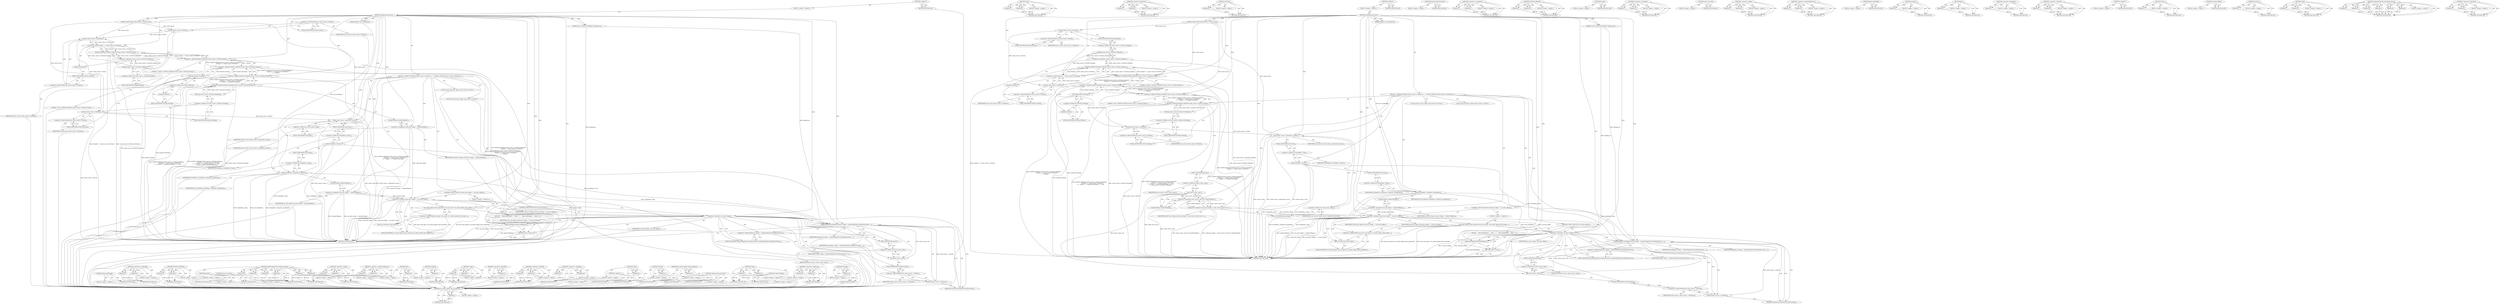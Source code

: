 digraph "&lt;operator&gt;.logicalAnd" {
vulnerable_202 [label=<(METHOD,RemoveAllTilings)>];
vulnerable_203 [label=<(BLOCK,&lt;empty&gt;,&lt;empty&gt;)>];
vulnerable_204 [label=<(METHOD_RETURN,ANY)>];
vulnerable_185 [label=<(METHOD,Swap)>];
vulnerable_186 [label=<(PARAM,p1)>];
vulnerable_187 [label=<(PARAM,p2)>];
vulnerable_188 [label=<(BLOCK,&lt;empty&gt;,&lt;empty&gt;)>];
vulnerable_189 [label=<(METHOD_RETURN,ANY)>];
vulnerable_142 [label=<(METHOD,&lt;operator&gt;.fieldAccess)>];
vulnerable_143 [label=<(PARAM,p1)>];
vulnerable_144 [label=<(PARAM,p2)>];
vulnerable_145 [label=<(BLOCK,&lt;empty&gt;,&lt;empty&gt;)>];
vulnerable_146 [label=<(METHOD_RETURN,ANY)>];
vulnerable_164 [label=<(METHOD,ToString)>];
vulnerable_165 [label=<(PARAM,p1)>];
vulnerable_166 [label=<(BLOCK,&lt;empty&gt;,&lt;empty&gt;)>];
vulnerable_167 [label=<(METHOD_RETURN,ANY)>];
vulnerable_6 [label=<(METHOD,&lt;global&gt;)<SUB>1</SUB>>];
vulnerable_7 [label=<(BLOCK,&lt;empty&gt;,&lt;empty&gt;)<SUB>1</SUB>>];
vulnerable_8 [label=<(METHOD,UpdateRasterSource)<SUB>1</SUB>>];
vulnerable_9 [label=<(PARAM,scoped_refptr&lt;RasterSource&gt; raster_source)<SUB>2</SUB>>];
vulnerable_10 [label=<(PARAM,Region* new_invalidation)<SUB>3</SUB>>];
vulnerable_11 [label=<(PARAM,const PictureLayerTilingSet* pending_set)<SUB>4</SUB>>];
vulnerable_12 [label=<(BLOCK,{
  DCHECK_IMPLIES(!raster_source-&gt;GetSize().Is...,{
  DCHECK_IMPLIES(!raster_source-&gt;GetSize().Is...)<SUB>4</SUB>>];
vulnerable_13 [label=<(&lt;operator&gt;.shiftLeft,DCHECK_IMPLIES(!raster_source-&gt;GetSize().IsEmpt...)<SUB>5</SUB>>];
vulnerable_14 [label=<(&lt;operator&gt;.shiftLeft,DCHECK_IMPLIES(!raster_source-&gt;GetSize().IsEmpt...)<SUB>5</SUB>>];
vulnerable_15 [label=<(&lt;operator&gt;.shiftLeft,DCHECK_IMPLIES(!raster_source-&gt;GetSize().IsEmpt...)<SUB>5</SUB>>];
vulnerable_16 [label=<(&lt;operator&gt;.shiftLeft,DCHECK_IMPLIES(!raster_source-&gt;GetSize().IsEmpt...)<SUB>5</SUB>>];
vulnerable_17 [label=<(DCHECK_IMPLIES,DCHECK_IMPLIES(!raster_source-&gt;GetSize().IsEmpt...)<SUB>5</SUB>>];
vulnerable_18 [label=<(&lt;operator&gt;.logicalNot,!raster_source-&gt;GetSize().IsEmpty())<SUB>5</SUB>>];
vulnerable_19 [label=<(IsEmpty,raster_source-&gt;GetSize().IsEmpty())<SUB>5</SUB>>];
vulnerable_20 [label=<(&lt;operator&gt;.fieldAccess,raster_source-&gt;GetSize().IsEmpty)<SUB>5</SUB>>];
vulnerable_21 [label=<(GetSize,raster_source-&gt;GetSize())<SUB>5</SUB>>];
vulnerable_22 [label=<(&lt;operator&gt;.indirectFieldAccess,raster_source-&gt;GetSize)<SUB>5</SUB>>];
vulnerable_23 [label=<(IDENTIFIER,raster_source,raster_source-&gt;GetSize())<SUB>5</SUB>>];
vulnerable_24 [label=<(FIELD_IDENTIFIER,GetSize,GetSize)<SUB>5</SUB>>];
vulnerable_25 [label=<(FIELD_IDENTIFIER,IsEmpty,IsEmpty)<SUB>5</SUB>>];
vulnerable_26 [label=<(&lt;operator&gt;.equals,bounds() == raster_source-&gt;GetSize())<SUB>6</SUB>>];
vulnerable_27 [label=<(bounds,bounds())<SUB>6</SUB>>];
vulnerable_28 [label=<(GetSize,raster_source-&gt;GetSize())<SUB>6</SUB>>];
vulnerable_29 [label=<(&lt;operator&gt;.indirectFieldAccess,raster_source-&gt;GetSize)<SUB>6</SUB>>];
vulnerable_30 [label=<(IDENTIFIER,raster_source,raster_source-&gt;GetSize())<SUB>6</SUB>>];
vulnerable_31 [label=<(FIELD_IDENTIFIER,GetSize,GetSize)<SUB>6</SUB>>];
vulnerable_32 [label=<(LITERAL,&quot; bounds &quot;,DCHECK_IMPLIES(!raster_source-&gt;GetSize().IsEmpt...)<SUB>7</SUB>>];
vulnerable_33 [label=<(ToString,bounds().ToString())<SUB>7</SUB>>];
vulnerable_34 [label=<(&lt;operator&gt;.fieldAccess,bounds().ToString)<SUB>7</SUB>>];
vulnerable_35 [label=<(bounds,bounds())<SUB>7</SUB>>];
vulnerable_36 [label=<(FIELD_IDENTIFIER,ToString,ToString)<SUB>7</SUB>>];
vulnerable_37 [label=<(LITERAL,&quot; pile &quot;,DCHECK_IMPLIES(!raster_source-&gt;GetSize().IsEmpt...)<SUB>7</SUB>>];
vulnerable_38 [label=<(ToString,raster_source-&gt;GetSize().ToString())<SUB>8</SUB>>];
vulnerable_39 [label=<(&lt;operator&gt;.fieldAccess,raster_source-&gt;GetSize().ToString)<SUB>8</SUB>>];
vulnerable_40 [label=<(GetSize,raster_source-&gt;GetSize())<SUB>8</SUB>>];
vulnerable_41 [label=<(&lt;operator&gt;.indirectFieldAccess,raster_source-&gt;GetSize)<SUB>8</SUB>>];
vulnerable_42 [label=<(IDENTIFIER,raster_source,raster_source-&gt;GetSize())<SUB>8</SUB>>];
vulnerable_43 [label=<(FIELD_IDENTIFIER,GetSize,GetSize)<SUB>8</SUB>>];
vulnerable_44 [label=<(FIELD_IDENTIFIER,ToString,ToString)<SUB>8</SUB>>];
vulnerable_45 [label="<(LOCAL,bool could_have_tilings: bool)<SUB>10</SUB>>"];
vulnerable_46 [label=<(&lt;operator&gt;.assignment,could_have_tilings = CanHaveTilings())<SUB>10</SUB>>];
vulnerable_47 [label=<(IDENTIFIER,could_have_tilings,could_have_tilings = CanHaveTilings())<SUB>10</SUB>>];
vulnerable_48 [label=<(CanHaveTilings,CanHaveTilings())<SUB>10</SUB>>];
vulnerable_49 [label=<(swap,raster_source_.swap(raster_source))<SUB>11</SUB>>];
vulnerable_50 [label=<(&lt;operator&gt;.fieldAccess,raster_source_.swap)<SUB>11</SUB>>];
vulnerable_51 [label=<(IDENTIFIER,raster_source_,raster_source_.swap(raster_source))<SUB>11</SUB>>];
vulnerable_52 [label=<(FIELD_IDENTIFIER,swap,swap)<SUB>11</SUB>>];
vulnerable_53 [label=<(IDENTIFIER,raster_source,raster_source_.swap(raster_source))<SUB>11</SUB>>];
vulnerable_54 [label=<(Clear,invalidation_.Clear())<SUB>13</SUB>>];
vulnerable_55 [label=<(&lt;operator&gt;.fieldAccess,invalidation_.Clear)<SUB>13</SUB>>];
vulnerable_56 [label=<(IDENTIFIER,invalidation_,invalidation_.Clear())<SUB>13</SUB>>];
vulnerable_57 [label=<(FIELD_IDENTIFIER,Clear,Clear)<SUB>13</SUB>>];
vulnerable_58 [label=<(Swap,invalidation_.Swap(new_invalidation))<SUB>14</SUB>>];
vulnerable_59 [label=<(&lt;operator&gt;.fieldAccess,invalidation_.Swap)<SUB>14</SUB>>];
vulnerable_60 [label=<(IDENTIFIER,invalidation_,invalidation_.Swap(new_invalidation))<SUB>14</SUB>>];
vulnerable_61 [label=<(FIELD_IDENTIFIER,Swap,Swap)<SUB>14</SUB>>];
vulnerable_62 [label=<(IDENTIFIER,new_invalidation,invalidation_.Swap(new_invalidation))<SUB>14</SUB>>];
vulnerable_63 [label="<(LOCAL,bool can_have_tilings: bool)<SUB>16</SUB>>"];
vulnerable_64 [label=<(&lt;operator&gt;.assignment,can_have_tilings = CanHaveTilings())<SUB>16</SUB>>];
vulnerable_65 [label=<(IDENTIFIER,can_have_tilings,can_have_tilings = CanHaveTilings())<SUB>16</SUB>>];
vulnerable_66 [label=<(CanHaveTilings,CanHaveTilings())<SUB>16</SUB>>];
vulnerable_67 [label=<(CONTROL_STRUCTURE,IF,if (could_have_tilings != can_have_tilings))<SUB>18</SUB>>];
vulnerable_68 [label=<(&lt;operator&gt;.notEquals,could_have_tilings != can_have_tilings)<SUB>18</SUB>>];
vulnerable_69 [label=<(IDENTIFIER,could_have_tilings,could_have_tilings != can_have_tilings)<SUB>18</SUB>>];
vulnerable_70 [label=<(IDENTIFIER,can_have_tilings,could_have_tilings != can_have_tilings)<SUB>18</SUB>>];
vulnerable_71 [label=<(BLOCK,&lt;empty&gt;,&lt;empty&gt;)<SUB>19</SUB>>];
vulnerable_72 [label=<(set_needs_update_draw_properties,layer_tree_impl()-&gt;set_needs_update_draw_proper...)<SUB>19</SUB>>];
vulnerable_73 [label=<(&lt;operator&gt;.indirectFieldAccess,layer_tree_impl()-&gt;set_needs_update_draw_proper...)<SUB>19</SUB>>];
vulnerable_74 [label=<(layer_tree_impl,layer_tree_impl())<SUB>19</SUB>>];
vulnerable_75 [label=<(FIELD_IDENTIFIER,set_needs_update_draw_properties,set_needs_update_draw_properties)<SUB>19</SUB>>];
vulnerable_76 [label=<(CONTROL_STRUCTURE,IF,if (!can_have_tilings))<SUB>21</SUB>>];
vulnerable_77 [label=<(&lt;operator&gt;.logicalNot,!can_have_tilings)<SUB>21</SUB>>];
vulnerable_78 [label=<(IDENTIFIER,can_have_tilings,!can_have_tilings)<SUB>21</SUB>>];
vulnerable_79 [label=<(BLOCK,{
    RemoveAllTilings();
    return;
  },{
    RemoveAllTilings();
    return;
  })<SUB>21</SUB>>];
vulnerable_80 [label=<(RemoveAllTilings,RemoveAllTilings())<SUB>22</SUB>>];
vulnerable_81 [label=<(RETURN,return;,return;)<SUB>23</SUB>>];
vulnerable_82 [label=<(UpdateTilingsToCurrentRasterSource,tilings_-&gt;UpdateTilingsToCurrentRasterSource(
 ...)<SUB>26</SUB>>];
vulnerable_83 [label=<(&lt;operator&gt;.indirectFieldAccess,tilings_-&gt;UpdateTilingsToCurrentRasterSource)<SUB>26</SUB>>];
vulnerable_84 [label=<(IDENTIFIER,tilings_,tilings_-&gt;UpdateTilingsToCurrentRasterSource(
 ...)<SUB>26</SUB>>];
vulnerable_85 [label=<(FIELD_IDENTIFIER,UpdateTilingsToCurrentRasterSource,UpdateTilingsToCurrentRasterSource)<SUB>26</SUB>>];
vulnerable_86 [label=<(get,raster_source_.get())<SUB>27</SUB>>];
vulnerable_87 [label=<(&lt;operator&gt;.fieldAccess,raster_source_.get)<SUB>27</SUB>>];
vulnerable_88 [label=<(IDENTIFIER,raster_source_,raster_source_.get())<SUB>27</SUB>>];
vulnerable_89 [label=<(FIELD_IDENTIFIER,get,get)<SUB>27</SUB>>];
vulnerable_90 [label=<(IDENTIFIER,pending_set,tilings_-&gt;UpdateTilingsToCurrentRasterSource(
 ...)<SUB>27</SUB>>];
vulnerable_91 [label=<(GetSize,raster_source_-&gt;GetSize())<SUB>27</SUB>>];
vulnerable_92 [label=<(&lt;operator&gt;.indirectFieldAccess,raster_source_-&gt;GetSize)<SUB>27</SUB>>];
vulnerable_93 [label=<(IDENTIFIER,raster_source_,raster_source_-&gt;GetSize())<SUB>27</SUB>>];
vulnerable_94 [label=<(FIELD_IDENTIFIER,GetSize,GetSize)<SUB>27</SUB>>];
vulnerable_95 [label=<(IDENTIFIER,invalidation_,tilings_-&gt;UpdateTilingsToCurrentRasterSource(
 ...)<SUB>28</SUB>>];
vulnerable_96 [label=<(MinimumContentsScale,MinimumContentsScale())<SUB>28</SUB>>];
vulnerable_97 [label=<(METHOD_RETURN,void)<SUB>1</SUB>>];
vulnerable_99 [label=<(METHOD_RETURN,ANY)<SUB>1</SUB>>];
vulnerable_168 [label=<(METHOD,&lt;operator&gt;.assignment)>];
vulnerable_169 [label=<(PARAM,p1)>];
vulnerable_170 [label=<(PARAM,p2)>];
vulnerable_171 [label=<(BLOCK,&lt;empty&gt;,&lt;empty&gt;)>];
vulnerable_172 [label=<(METHOD_RETURN,ANY)>];
vulnerable_129 [label=<(METHOD,DCHECK_IMPLIES)>];
vulnerable_130 [label=<(PARAM,p1)>];
vulnerable_131 [label=<(PARAM,p2)>];
vulnerable_132 [label=<(BLOCK,&lt;empty&gt;,&lt;empty&gt;)>];
vulnerable_133 [label=<(METHOD_RETURN,ANY)>];
vulnerable_161 [label=<(METHOD,bounds)>];
vulnerable_162 [label=<(BLOCK,&lt;empty&gt;,&lt;empty&gt;)>];
vulnerable_163 [label=<(METHOD_RETURN,ANY)>];
vulnerable_199 [label=<(METHOD,layer_tree_impl)>];
vulnerable_200 [label=<(BLOCK,&lt;empty&gt;,&lt;empty&gt;)>];
vulnerable_201 [label=<(METHOD_RETURN,ANY)>];
vulnerable_205 [label=<(METHOD,UpdateTilingsToCurrentRasterSource)>];
vulnerable_206 [label=<(PARAM,p1)>];
vulnerable_207 [label=<(PARAM,p2)>];
vulnerable_208 [label=<(PARAM,p3)>];
vulnerable_209 [label=<(PARAM,p4)>];
vulnerable_210 [label=<(PARAM,p5)>];
vulnerable_211 [label=<(PARAM,p6)>];
vulnerable_212 [label=<(BLOCK,&lt;empty&gt;,&lt;empty&gt;)>];
vulnerable_213 [label=<(METHOD_RETURN,ANY)>];
vulnerable_156 [label=<(METHOD,&lt;operator&gt;.equals)>];
vulnerable_157 [label=<(PARAM,p1)>];
vulnerable_158 [label=<(PARAM,p2)>];
vulnerable_159 [label=<(BLOCK,&lt;empty&gt;,&lt;empty&gt;)>];
vulnerable_160 [label=<(METHOD_RETURN,ANY)>];
vulnerable_151 [label=<(METHOD,&lt;operator&gt;.indirectFieldAccess)>];
vulnerable_152 [label=<(PARAM,p1)>];
vulnerable_153 [label=<(PARAM,p2)>];
vulnerable_154 [label=<(BLOCK,&lt;empty&gt;,&lt;empty&gt;)>];
vulnerable_155 [label=<(METHOD_RETURN,ANY)>];
vulnerable_214 [label=<(METHOD,get)>];
vulnerable_215 [label=<(PARAM,p1)>];
vulnerable_216 [label=<(BLOCK,&lt;empty&gt;,&lt;empty&gt;)>];
vulnerable_217 [label=<(METHOD_RETURN,ANY)>];
vulnerable_138 [label=<(METHOD,IsEmpty)>];
vulnerable_139 [label=<(PARAM,p1)>];
vulnerable_140 [label=<(BLOCK,&lt;empty&gt;,&lt;empty&gt;)>];
vulnerable_141 [label=<(METHOD_RETURN,ANY)>];
vulnerable_176 [label=<(METHOD,swap)>];
vulnerable_177 [label=<(PARAM,p1)>];
vulnerable_178 [label=<(PARAM,p2)>];
vulnerable_179 [label=<(BLOCK,&lt;empty&gt;,&lt;empty&gt;)>];
vulnerable_180 [label=<(METHOD_RETURN,ANY)>];
vulnerable_134 [label=<(METHOD,&lt;operator&gt;.logicalNot)>];
vulnerable_135 [label=<(PARAM,p1)>];
vulnerable_136 [label=<(BLOCK,&lt;empty&gt;,&lt;empty&gt;)>];
vulnerable_137 [label=<(METHOD_RETURN,ANY)>];
vulnerable_124 [label=<(METHOD,&lt;operator&gt;.shiftLeft)>];
vulnerable_125 [label=<(PARAM,p1)>];
vulnerable_126 [label=<(PARAM,p2)>];
vulnerable_127 [label=<(BLOCK,&lt;empty&gt;,&lt;empty&gt;)>];
vulnerable_128 [label=<(METHOD_RETURN,ANY)>];
vulnerable_118 [label=<(METHOD,&lt;global&gt;)<SUB>1</SUB>>];
vulnerable_119 [label=<(BLOCK,&lt;empty&gt;,&lt;empty&gt;)>];
vulnerable_120 [label=<(METHOD_RETURN,ANY)>];
vulnerable_190 [label=<(METHOD,&lt;operator&gt;.notEquals)>];
vulnerable_191 [label=<(PARAM,p1)>];
vulnerable_192 [label=<(PARAM,p2)>];
vulnerable_193 [label=<(BLOCK,&lt;empty&gt;,&lt;empty&gt;)>];
vulnerable_194 [label=<(METHOD_RETURN,ANY)>];
vulnerable_181 [label=<(METHOD,Clear)>];
vulnerable_182 [label=<(PARAM,p1)>];
vulnerable_183 [label=<(BLOCK,&lt;empty&gt;,&lt;empty&gt;)>];
vulnerable_184 [label=<(METHOD_RETURN,ANY)>];
vulnerable_147 [label=<(METHOD,GetSize)>];
vulnerable_148 [label=<(PARAM,p1)>];
vulnerable_149 [label=<(BLOCK,&lt;empty&gt;,&lt;empty&gt;)>];
vulnerable_150 [label=<(METHOD_RETURN,ANY)>];
vulnerable_195 [label=<(METHOD,set_needs_update_draw_properties)>];
vulnerable_196 [label=<(PARAM,p1)>];
vulnerable_197 [label=<(BLOCK,&lt;empty&gt;,&lt;empty&gt;)>];
vulnerable_198 [label=<(METHOD_RETURN,ANY)>];
vulnerable_218 [label=<(METHOD,MinimumContentsScale)>];
vulnerable_219 [label=<(BLOCK,&lt;empty&gt;,&lt;empty&gt;)>];
vulnerable_220 [label=<(METHOD_RETURN,ANY)>];
vulnerable_173 [label=<(METHOD,CanHaveTilings)>];
vulnerable_174 [label=<(BLOCK,&lt;empty&gt;,&lt;empty&gt;)>];
vulnerable_175 [label=<(METHOD_RETURN,ANY)>];
fixed_209 [label=<(METHOD,set_needs_update_draw_properties)>];
fixed_210 [label=<(PARAM,p1)>];
fixed_211 [label=<(BLOCK,&lt;empty&gt;,&lt;empty&gt;)>];
fixed_212 [label=<(METHOD_RETURN,ANY)>];
fixed_190 [label=<(METHOD,swap)>];
fixed_191 [label=<(PARAM,p1)>];
fixed_192 [label=<(PARAM,p2)>];
fixed_193 [label=<(BLOCK,&lt;empty&gt;,&lt;empty&gt;)>];
fixed_194 [label=<(METHOD_RETURN,ANY)>];
fixed_147 [label=<(METHOD,&lt;operator&gt;.fieldAccess)>];
fixed_148 [label=<(PARAM,p1)>];
fixed_149 [label=<(PARAM,p2)>];
fixed_150 [label=<(BLOCK,&lt;empty&gt;,&lt;empty&gt;)>];
fixed_151 [label=<(METHOD_RETURN,ANY)>];
fixed_169 [label=<(METHOD,ToString)>];
fixed_170 [label=<(PARAM,p1)>];
fixed_171 [label=<(BLOCK,&lt;empty&gt;,&lt;empty&gt;)>];
fixed_172 [label=<(METHOD_RETURN,ANY)>];
fixed_6 [label=<(METHOD,&lt;global&gt;)<SUB>1</SUB>>];
fixed_7 [label=<(BLOCK,&lt;empty&gt;,&lt;empty&gt;)<SUB>1</SUB>>];
fixed_8 [label=<(METHOD,UpdateRasterSource)<SUB>1</SUB>>];
fixed_9 [label=<(PARAM,scoped_refptr&lt;RasterSource&gt; raster_source)<SUB>2</SUB>>];
fixed_10 [label=<(PARAM,Region* new_invalidation)<SUB>3</SUB>>];
fixed_11 [label=<(PARAM,const PictureLayerTilingSet* pending_set)<SUB>4</SUB>>];
fixed_12 [label=<(BLOCK,{
  DCHECK_IMPLIES(!raster_source-&gt;GetSize().Is...,{
  DCHECK_IMPLIES(!raster_source-&gt;GetSize().Is...)<SUB>4</SUB>>];
fixed_13 [label=<(&lt;operator&gt;.shiftLeft,DCHECK_IMPLIES(!raster_source-&gt;GetSize().IsEmpt...)<SUB>5</SUB>>];
fixed_14 [label=<(&lt;operator&gt;.shiftLeft,DCHECK_IMPLIES(!raster_source-&gt;GetSize().IsEmpt...)<SUB>5</SUB>>];
fixed_15 [label=<(&lt;operator&gt;.shiftLeft,DCHECK_IMPLIES(!raster_source-&gt;GetSize().IsEmpt...)<SUB>5</SUB>>];
fixed_16 [label=<(&lt;operator&gt;.shiftLeft,DCHECK_IMPLIES(!raster_source-&gt;GetSize().IsEmpt...)<SUB>5</SUB>>];
fixed_17 [label=<(DCHECK_IMPLIES,DCHECK_IMPLIES(!raster_source-&gt;GetSize().IsEmpt...)<SUB>5</SUB>>];
fixed_18 [label=<(&lt;operator&gt;.logicalNot,!raster_source-&gt;GetSize().IsEmpty())<SUB>5</SUB>>];
fixed_19 [label=<(IsEmpty,raster_source-&gt;GetSize().IsEmpty())<SUB>5</SUB>>];
fixed_20 [label=<(&lt;operator&gt;.fieldAccess,raster_source-&gt;GetSize().IsEmpty)<SUB>5</SUB>>];
fixed_21 [label=<(GetSize,raster_source-&gt;GetSize())<SUB>5</SUB>>];
fixed_22 [label=<(&lt;operator&gt;.indirectFieldAccess,raster_source-&gt;GetSize)<SUB>5</SUB>>];
fixed_23 [label=<(IDENTIFIER,raster_source,raster_source-&gt;GetSize())<SUB>5</SUB>>];
fixed_24 [label=<(FIELD_IDENTIFIER,GetSize,GetSize)<SUB>5</SUB>>];
fixed_25 [label=<(FIELD_IDENTIFIER,IsEmpty,IsEmpty)<SUB>5</SUB>>];
fixed_26 [label=<(&lt;operator&gt;.equals,bounds() == raster_source-&gt;GetSize())<SUB>6</SUB>>];
fixed_27 [label=<(bounds,bounds())<SUB>6</SUB>>];
fixed_28 [label=<(GetSize,raster_source-&gt;GetSize())<SUB>6</SUB>>];
fixed_29 [label=<(&lt;operator&gt;.indirectFieldAccess,raster_source-&gt;GetSize)<SUB>6</SUB>>];
fixed_30 [label=<(IDENTIFIER,raster_source,raster_source-&gt;GetSize())<SUB>6</SUB>>];
fixed_31 [label=<(FIELD_IDENTIFIER,GetSize,GetSize)<SUB>6</SUB>>];
fixed_32 [label=<(LITERAL,&quot; bounds &quot;,DCHECK_IMPLIES(!raster_source-&gt;GetSize().IsEmpt...)<SUB>7</SUB>>];
fixed_33 [label=<(ToString,bounds().ToString())<SUB>7</SUB>>];
fixed_34 [label=<(&lt;operator&gt;.fieldAccess,bounds().ToString)<SUB>7</SUB>>];
fixed_35 [label=<(bounds,bounds())<SUB>7</SUB>>];
fixed_36 [label=<(FIELD_IDENTIFIER,ToString,ToString)<SUB>7</SUB>>];
fixed_37 [label=<(LITERAL,&quot; pile &quot;,DCHECK_IMPLIES(!raster_source-&gt;GetSize().IsEmpt...)<SUB>7</SUB>>];
fixed_38 [label=<(ToString,raster_source-&gt;GetSize().ToString())<SUB>8</SUB>>];
fixed_39 [label=<(&lt;operator&gt;.fieldAccess,raster_source-&gt;GetSize().ToString)<SUB>8</SUB>>];
fixed_40 [label=<(GetSize,raster_source-&gt;GetSize())<SUB>8</SUB>>];
fixed_41 [label=<(&lt;operator&gt;.indirectFieldAccess,raster_source-&gt;GetSize)<SUB>8</SUB>>];
fixed_42 [label=<(IDENTIFIER,raster_source,raster_source-&gt;GetSize())<SUB>8</SUB>>];
fixed_43 [label=<(FIELD_IDENTIFIER,GetSize,GetSize)<SUB>8</SUB>>];
fixed_44 [label=<(FIELD_IDENTIFIER,ToString,ToString)<SUB>8</SUB>>];
fixed_45 [label="<(LOCAL,bool could_have_tilings: bool)<SUB>12</SUB>>"];
fixed_46 [label=<(&lt;operator&gt;.assignment,could_have_tilings = raster_source_.get() &amp;&amp; Ca...)<SUB>12</SUB>>];
fixed_47 [label=<(IDENTIFIER,could_have_tilings,could_have_tilings = raster_source_.get() &amp;&amp; Ca...)<SUB>12</SUB>>];
fixed_48 [label=<(&lt;operator&gt;.logicalAnd,raster_source_.get() &amp;&amp; CanHaveTilings())<SUB>12</SUB>>];
fixed_49 [label=<(get,raster_source_.get())<SUB>12</SUB>>];
fixed_50 [label=<(&lt;operator&gt;.fieldAccess,raster_source_.get)<SUB>12</SUB>>];
fixed_51 [label=<(IDENTIFIER,raster_source_,raster_source_.get())<SUB>12</SUB>>];
fixed_52 [label=<(FIELD_IDENTIFIER,get,get)<SUB>12</SUB>>];
fixed_53 [label=<(CanHaveTilings,CanHaveTilings())<SUB>12</SUB>>];
fixed_54 [label=<(swap,raster_source_.swap(raster_source))<SUB>13</SUB>>];
fixed_55 [label=<(&lt;operator&gt;.fieldAccess,raster_source_.swap)<SUB>13</SUB>>];
fixed_56 [label=<(IDENTIFIER,raster_source_,raster_source_.swap(raster_source))<SUB>13</SUB>>];
fixed_57 [label=<(FIELD_IDENTIFIER,swap,swap)<SUB>13</SUB>>];
fixed_58 [label=<(IDENTIFIER,raster_source,raster_source_.swap(raster_source))<SUB>13</SUB>>];
fixed_59 [label=<(Clear,invalidation_.Clear())<SUB>15</SUB>>];
fixed_60 [label=<(&lt;operator&gt;.fieldAccess,invalidation_.Clear)<SUB>15</SUB>>];
fixed_61 [label=<(IDENTIFIER,invalidation_,invalidation_.Clear())<SUB>15</SUB>>];
fixed_62 [label=<(FIELD_IDENTIFIER,Clear,Clear)<SUB>15</SUB>>];
fixed_63 [label=<(Swap,invalidation_.Swap(new_invalidation))<SUB>16</SUB>>];
fixed_64 [label=<(&lt;operator&gt;.fieldAccess,invalidation_.Swap)<SUB>16</SUB>>];
fixed_65 [label=<(IDENTIFIER,invalidation_,invalidation_.Swap(new_invalidation))<SUB>16</SUB>>];
fixed_66 [label=<(FIELD_IDENTIFIER,Swap,Swap)<SUB>16</SUB>>];
fixed_67 [label=<(IDENTIFIER,new_invalidation,invalidation_.Swap(new_invalidation))<SUB>16</SUB>>];
fixed_68 [label="<(LOCAL,bool can_have_tilings: bool)<SUB>18</SUB>>"];
fixed_69 [label=<(&lt;operator&gt;.assignment,can_have_tilings = CanHaveTilings())<SUB>18</SUB>>];
fixed_70 [label=<(IDENTIFIER,can_have_tilings,can_have_tilings = CanHaveTilings())<SUB>18</SUB>>];
fixed_71 [label=<(CanHaveTilings,CanHaveTilings())<SUB>18</SUB>>];
fixed_72 [label=<(CONTROL_STRUCTURE,IF,if (could_have_tilings != can_have_tilings))<SUB>20</SUB>>];
fixed_73 [label=<(&lt;operator&gt;.notEquals,could_have_tilings != can_have_tilings)<SUB>20</SUB>>];
fixed_74 [label=<(IDENTIFIER,could_have_tilings,could_have_tilings != can_have_tilings)<SUB>20</SUB>>];
fixed_75 [label=<(IDENTIFIER,can_have_tilings,could_have_tilings != can_have_tilings)<SUB>20</SUB>>];
fixed_76 [label=<(BLOCK,&lt;empty&gt;,&lt;empty&gt;)<SUB>21</SUB>>];
fixed_77 [label=<(set_needs_update_draw_properties,layer_tree_impl()-&gt;set_needs_update_draw_proper...)<SUB>21</SUB>>];
fixed_78 [label=<(&lt;operator&gt;.indirectFieldAccess,layer_tree_impl()-&gt;set_needs_update_draw_proper...)<SUB>21</SUB>>];
fixed_79 [label=<(layer_tree_impl,layer_tree_impl())<SUB>21</SUB>>];
fixed_80 [label=<(FIELD_IDENTIFIER,set_needs_update_draw_properties,set_needs_update_draw_properties)<SUB>21</SUB>>];
fixed_81 [label=<(CONTROL_STRUCTURE,IF,if (!can_have_tilings))<SUB>23</SUB>>];
fixed_82 [label=<(&lt;operator&gt;.logicalNot,!can_have_tilings)<SUB>23</SUB>>];
fixed_83 [label=<(IDENTIFIER,can_have_tilings,!can_have_tilings)<SUB>23</SUB>>];
fixed_84 [label=<(BLOCK,{
    RemoveAllTilings();
    return;
  },{
    RemoveAllTilings();
    return;
  })<SUB>23</SUB>>];
fixed_85 [label=<(RemoveAllTilings,RemoveAllTilings())<SUB>24</SUB>>];
fixed_86 [label=<(RETURN,return;,return;)<SUB>25</SUB>>];
fixed_87 [label=<(UpdateTilingsToCurrentRasterSource,tilings_-&gt;UpdateTilingsToCurrentRasterSource(
 ...)<SUB>28</SUB>>];
fixed_88 [label=<(&lt;operator&gt;.indirectFieldAccess,tilings_-&gt;UpdateTilingsToCurrentRasterSource)<SUB>28</SUB>>];
fixed_89 [label=<(IDENTIFIER,tilings_,tilings_-&gt;UpdateTilingsToCurrentRasterSource(
 ...)<SUB>28</SUB>>];
fixed_90 [label=<(FIELD_IDENTIFIER,UpdateTilingsToCurrentRasterSource,UpdateTilingsToCurrentRasterSource)<SUB>28</SUB>>];
fixed_91 [label=<(get,raster_source_.get())<SUB>29</SUB>>];
fixed_92 [label=<(&lt;operator&gt;.fieldAccess,raster_source_.get)<SUB>29</SUB>>];
fixed_93 [label=<(IDENTIFIER,raster_source_,raster_source_.get())<SUB>29</SUB>>];
fixed_94 [label=<(FIELD_IDENTIFIER,get,get)<SUB>29</SUB>>];
fixed_95 [label=<(IDENTIFIER,pending_set,tilings_-&gt;UpdateTilingsToCurrentRasterSource(
 ...)<SUB>29</SUB>>];
fixed_96 [label=<(GetSize,raster_source_-&gt;GetSize())<SUB>29</SUB>>];
fixed_97 [label=<(&lt;operator&gt;.indirectFieldAccess,raster_source_-&gt;GetSize)<SUB>29</SUB>>];
fixed_98 [label=<(IDENTIFIER,raster_source_,raster_source_-&gt;GetSize())<SUB>29</SUB>>];
fixed_99 [label=<(FIELD_IDENTIFIER,GetSize,GetSize)<SUB>29</SUB>>];
fixed_100 [label=<(IDENTIFIER,invalidation_,tilings_-&gt;UpdateTilingsToCurrentRasterSource(
 ...)<SUB>30</SUB>>];
fixed_101 [label=<(MinimumContentsScale,MinimumContentsScale())<SUB>30</SUB>>];
fixed_102 [label=<(METHOD_RETURN,void)<SUB>1</SUB>>];
fixed_104 [label=<(METHOD_RETURN,ANY)<SUB>1</SUB>>];
fixed_228 [label=<(METHOD,MinimumContentsScale)>];
fixed_229 [label=<(BLOCK,&lt;empty&gt;,&lt;empty&gt;)>];
fixed_230 [label=<(METHOD_RETURN,ANY)>];
fixed_173 [label=<(METHOD,&lt;operator&gt;.assignment)>];
fixed_174 [label=<(PARAM,p1)>];
fixed_175 [label=<(PARAM,p2)>];
fixed_176 [label=<(BLOCK,&lt;empty&gt;,&lt;empty&gt;)>];
fixed_177 [label=<(METHOD_RETURN,ANY)>];
fixed_134 [label=<(METHOD,DCHECK_IMPLIES)>];
fixed_135 [label=<(PARAM,p1)>];
fixed_136 [label=<(PARAM,p2)>];
fixed_137 [label=<(BLOCK,&lt;empty&gt;,&lt;empty&gt;)>];
fixed_138 [label=<(METHOD_RETURN,ANY)>];
fixed_166 [label=<(METHOD,bounds)>];
fixed_167 [label=<(BLOCK,&lt;empty&gt;,&lt;empty&gt;)>];
fixed_168 [label=<(METHOD_RETURN,ANY)>];
fixed_204 [label=<(METHOD,&lt;operator&gt;.notEquals)>];
fixed_205 [label=<(PARAM,p1)>];
fixed_206 [label=<(PARAM,p2)>];
fixed_207 [label=<(BLOCK,&lt;empty&gt;,&lt;empty&gt;)>];
fixed_208 [label=<(METHOD_RETURN,ANY)>];
fixed_213 [label=<(METHOD,layer_tree_impl)>];
fixed_214 [label=<(BLOCK,&lt;empty&gt;,&lt;empty&gt;)>];
fixed_215 [label=<(METHOD_RETURN,ANY)>];
fixed_161 [label=<(METHOD,&lt;operator&gt;.equals)>];
fixed_162 [label=<(PARAM,p1)>];
fixed_163 [label=<(PARAM,p2)>];
fixed_164 [label=<(BLOCK,&lt;empty&gt;,&lt;empty&gt;)>];
fixed_165 [label=<(METHOD_RETURN,ANY)>];
fixed_156 [label=<(METHOD,&lt;operator&gt;.indirectFieldAccess)>];
fixed_157 [label=<(PARAM,p1)>];
fixed_158 [label=<(PARAM,p2)>];
fixed_159 [label=<(BLOCK,&lt;empty&gt;,&lt;empty&gt;)>];
fixed_160 [label=<(METHOD_RETURN,ANY)>];
fixed_216 [label=<(METHOD,RemoveAllTilings)>];
fixed_217 [label=<(BLOCK,&lt;empty&gt;,&lt;empty&gt;)>];
fixed_218 [label=<(METHOD_RETURN,ANY)>];
fixed_143 [label=<(METHOD,IsEmpty)>];
fixed_144 [label=<(PARAM,p1)>];
fixed_145 [label=<(BLOCK,&lt;empty&gt;,&lt;empty&gt;)>];
fixed_146 [label=<(METHOD_RETURN,ANY)>];
fixed_183 [label=<(METHOD,get)>];
fixed_184 [label=<(PARAM,p1)>];
fixed_185 [label=<(BLOCK,&lt;empty&gt;,&lt;empty&gt;)>];
fixed_186 [label=<(METHOD_RETURN,ANY)>];
fixed_139 [label=<(METHOD,&lt;operator&gt;.logicalNot)>];
fixed_140 [label=<(PARAM,p1)>];
fixed_141 [label=<(BLOCK,&lt;empty&gt;,&lt;empty&gt;)>];
fixed_142 [label=<(METHOD_RETURN,ANY)>];
fixed_129 [label=<(METHOD,&lt;operator&gt;.shiftLeft)>];
fixed_130 [label=<(PARAM,p1)>];
fixed_131 [label=<(PARAM,p2)>];
fixed_132 [label=<(BLOCK,&lt;empty&gt;,&lt;empty&gt;)>];
fixed_133 [label=<(METHOD_RETURN,ANY)>];
fixed_123 [label=<(METHOD,&lt;global&gt;)<SUB>1</SUB>>];
fixed_124 [label=<(BLOCK,&lt;empty&gt;,&lt;empty&gt;)>];
fixed_125 [label=<(METHOD_RETURN,ANY)>];
fixed_195 [label=<(METHOD,Clear)>];
fixed_196 [label=<(PARAM,p1)>];
fixed_197 [label=<(BLOCK,&lt;empty&gt;,&lt;empty&gt;)>];
fixed_198 [label=<(METHOD_RETURN,ANY)>];
fixed_187 [label=<(METHOD,CanHaveTilings)>];
fixed_188 [label=<(BLOCK,&lt;empty&gt;,&lt;empty&gt;)>];
fixed_189 [label=<(METHOD_RETURN,ANY)>];
fixed_152 [label=<(METHOD,GetSize)>];
fixed_153 [label=<(PARAM,p1)>];
fixed_154 [label=<(BLOCK,&lt;empty&gt;,&lt;empty&gt;)>];
fixed_155 [label=<(METHOD_RETURN,ANY)>];
fixed_199 [label=<(METHOD,Swap)>];
fixed_200 [label=<(PARAM,p1)>];
fixed_201 [label=<(PARAM,p2)>];
fixed_202 [label=<(BLOCK,&lt;empty&gt;,&lt;empty&gt;)>];
fixed_203 [label=<(METHOD_RETURN,ANY)>];
fixed_219 [label=<(METHOD,UpdateTilingsToCurrentRasterSource)>];
fixed_220 [label=<(PARAM,p1)>];
fixed_221 [label=<(PARAM,p2)>];
fixed_222 [label=<(PARAM,p3)>];
fixed_223 [label=<(PARAM,p4)>];
fixed_224 [label=<(PARAM,p5)>];
fixed_225 [label=<(PARAM,p6)>];
fixed_226 [label=<(BLOCK,&lt;empty&gt;,&lt;empty&gt;)>];
fixed_227 [label=<(METHOD_RETURN,ANY)>];
fixed_178 [label=<(METHOD,&lt;operator&gt;.logicalAnd)>];
fixed_179 [label=<(PARAM,p1)>];
fixed_180 [label=<(PARAM,p2)>];
fixed_181 [label=<(BLOCK,&lt;empty&gt;,&lt;empty&gt;)>];
fixed_182 [label=<(METHOD_RETURN,ANY)>];
vulnerable_202 -> vulnerable_203  [key=0, label="AST: "];
vulnerable_202 -> vulnerable_204  [key=0, label="AST: "];
vulnerable_202 -> vulnerable_204  [key=1, label="CFG: "];
vulnerable_203 -> fixed_209  [key=0];
vulnerable_204 -> fixed_209  [key=0];
vulnerable_185 -> vulnerable_186  [key=0, label="AST: "];
vulnerable_185 -> vulnerable_186  [key=1, label="DDG: "];
vulnerable_185 -> vulnerable_188  [key=0, label="AST: "];
vulnerable_185 -> vulnerable_187  [key=0, label="AST: "];
vulnerable_185 -> vulnerable_187  [key=1, label="DDG: "];
vulnerable_185 -> vulnerable_189  [key=0, label="AST: "];
vulnerable_185 -> vulnerable_189  [key=1, label="CFG: "];
vulnerable_186 -> vulnerable_189  [key=0, label="DDG: p1"];
vulnerable_187 -> vulnerable_189  [key=0, label="DDG: p2"];
vulnerable_188 -> fixed_209  [key=0];
vulnerable_189 -> fixed_209  [key=0];
vulnerable_142 -> vulnerable_143  [key=0, label="AST: "];
vulnerable_142 -> vulnerable_143  [key=1, label="DDG: "];
vulnerable_142 -> vulnerable_145  [key=0, label="AST: "];
vulnerable_142 -> vulnerable_144  [key=0, label="AST: "];
vulnerable_142 -> vulnerable_144  [key=1, label="DDG: "];
vulnerable_142 -> vulnerable_146  [key=0, label="AST: "];
vulnerable_142 -> vulnerable_146  [key=1, label="CFG: "];
vulnerable_143 -> vulnerable_146  [key=0, label="DDG: p1"];
vulnerable_144 -> vulnerable_146  [key=0, label="DDG: p2"];
vulnerable_145 -> fixed_209  [key=0];
vulnerable_146 -> fixed_209  [key=0];
vulnerable_164 -> vulnerable_165  [key=0, label="AST: "];
vulnerable_164 -> vulnerable_165  [key=1, label="DDG: "];
vulnerable_164 -> vulnerable_166  [key=0, label="AST: "];
vulnerable_164 -> vulnerable_167  [key=0, label="AST: "];
vulnerable_164 -> vulnerable_167  [key=1, label="CFG: "];
vulnerable_165 -> vulnerable_167  [key=0, label="DDG: p1"];
vulnerable_166 -> fixed_209  [key=0];
vulnerable_167 -> fixed_209  [key=0];
vulnerable_6 -> vulnerable_7  [key=0, label="AST: "];
vulnerable_6 -> vulnerable_99  [key=0, label="AST: "];
vulnerable_6 -> vulnerable_99  [key=1, label="CFG: "];
vulnerable_7 -> vulnerable_8  [key=0, label="AST: "];
vulnerable_8 -> vulnerable_9  [key=0, label="AST: "];
vulnerable_8 -> vulnerable_9  [key=1, label="DDG: "];
vulnerable_8 -> vulnerable_10  [key=0, label="AST: "];
vulnerable_8 -> vulnerable_10  [key=1, label="DDG: "];
vulnerable_8 -> vulnerable_11  [key=0, label="AST: "];
vulnerable_8 -> vulnerable_11  [key=1, label="DDG: "];
vulnerable_8 -> vulnerable_12  [key=0, label="AST: "];
vulnerable_8 -> vulnerable_97  [key=0, label="AST: "];
vulnerable_8 -> vulnerable_24  [key=0, label="CFG: "];
vulnerable_8 -> vulnerable_46  [key=0, label="DDG: "];
vulnerable_8 -> vulnerable_64  [key=0, label="DDG: "];
vulnerable_8 -> vulnerable_49  [key=0, label="DDG: "];
vulnerable_8 -> vulnerable_58  [key=0, label="DDG: "];
vulnerable_8 -> vulnerable_82  [key=0, label="DDG: "];
vulnerable_8 -> vulnerable_14  [key=0, label="DDG: "];
vulnerable_8 -> vulnerable_68  [key=0, label="DDG: "];
vulnerable_8 -> vulnerable_77  [key=0, label="DDG: "];
vulnerable_8 -> vulnerable_80  [key=0, label="DDG: "];
vulnerable_8 -> vulnerable_81  [key=0, label="DDG: "];
vulnerable_8 -> vulnerable_16  [key=0, label="DDG: "];
vulnerable_8 -> vulnerable_26  [key=0, label="DDG: "];
vulnerable_9 -> vulnerable_49  [key=0, label="DDG: raster_source"];
vulnerable_9 -> vulnerable_40  [key=0, label="DDG: raster_source"];
vulnerable_9 -> vulnerable_28  [key=0, label="DDG: raster_source"];
vulnerable_9 -> vulnerable_21  [key=0, label="DDG: raster_source"];
vulnerable_10 -> vulnerable_58  [key=0, label="DDG: new_invalidation"];
vulnerable_11 -> vulnerable_97  [key=0, label="DDG: pending_set"];
vulnerable_11 -> vulnerable_82  [key=0, label="DDG: pending_set"];
vulnerable_12 -> vulnerable_13  [key=0, label="AST: "];
vulnerable_12 -> vulnerable_45  [key=0, label="AST: "];
vulnerable_12 -> vulnerable_46  [key=0, label="AST: "];
vulnerable_12 -> vulnerable_49  [key=0, label="AST: "];
vulnerable_12 -> vulnerable_54  [key=0, label="AST: "];
vulnerable_12 -> vulnerable_58  [key=0, label="AST: "];
vulnerable_12 -> vulnerable_63  [key=0, label="AST: "];
vulnerable_12 -> vulnerable_64  [key=0, label="AST: "];
vulnerable_12 -> vulnerable_67  [key=0, label="AST: "];
vulnerable_12 -> vulnerable_76  [key=0, label="AST: "];
vulnerable_12 -> vulnerable_82  [key=0, label="AST: "];
vulnerable_13 -> vulnerable_14  [key=0, label="AST: "];
vulnerable_13 -> vulnerable_38  [key=0, label="AST: "];
vulnerable_13 -> vulnerable_48  [key=0, label="CFG: "];
vulnerable_13 -> vulnerable_97  [key=0, label="DDG: DCHECK_IMPLIES(!raster_source-&gt;GetSize().IsEmpty(),
                 bounds() == raster_source-&gt;GetSize())
       &lt;&lt; &quot; bounds &quot; &lt;&lt; bounds().ToString() &lt;&lt; &quot; pile &quot;"];
vulnerable_13 -> vulnerable_97  [key=1, label="DDG: raster_source-&gt;GetSize().ToString()"];
vulnerable_13 -> vulnerable_97  [key=2, label="DDG: DCHECK_IMPLIES(!raster_source-&gt;GetSize().IsEmpty(),
                 bounds() == raster_source-&gt;GetSize())
       &lt;&lt; &quot; bounds &quot; &lt;&lt; bounds().ToString() &lt;&lt; &quot; pile &quot;
       &lt;&lt; raster_source-&gt;GetSize().ToString()"];
vulnerable_14 -> vulnerable_15  [key=0, label="AST: "];
vulnerable_14 -> vulnerable_37  [key=0, label="AST: "];
vulnerable_14 -> vulnerable_43  [key=0, label="CFG: "];
vulnerable_14 -> vulnerable_97  [key=0, label="DDG: DCHECK_IMPLIES(!raster_source-&gt;GetSize().IsEmpty(),
                 bounds() == raster_source-&gt;GetSize())
       &lt;&lt; &quot; bounds &quot; &lt;&lt; bounds().ToString()"];
vulnerable_14 -> vulnerable_13  [key=0, label="DDG: DCHECK_IMPLIES(!raster_source-&gt;GetSize().IsEmpty(),
                 bounds() == raster_source-&gt;GetSize())
       &lt;&lt; &quot; bounds &quot; &lt;&lt; bounds().ToString()"];
vulnerable_14 -> vulnerable_13  [key=1, label="DDG: &quot; pile &quot;"];
vulnerable_15 -> vulnerable_16  [key=0, label="AST: "];
vulnerable_15 -> vulnerable_33  [key=0, label="AST: "];
vulnerable_15 -> vulnerable_14  [key=0, label="CFG: "];
vulnerable_15 -> vulnerable_14  [key=1, label="DDG: DCHECK_IMPLIES(!raster_source-&gt;GetSize().IsEmpty(),
                 bounds() == raster_source-&gt;GetSize())
       &lt;&lt; &quot; bounds &quot;"];
vulnerable_15 -> vulnerable_14  [key=2, label="DDG: bounds().ToString()"];
vulnerable_15 -> vulnerable_97  [key=0, label="DDG: DCHECK_IMPLIES(!raster_source-&gt;GetSize().IsEmpty(),
                 bounds() == raster_source-&gt;GetSize())
       &lt;&lt; &quot; bounds &quot;"];
vulnerable_15 -> vulnerable_97  [key=1, label="DDG: bounds().ToString()"];
vulnerable_16 -> vulnerable_17  [key=0, label="AST: "];
vulnerable_16 -> vulnerable_32  [key=0, label="AST: "];
vulnerable_16 -> vulnerable_35  [key=0, label="CFG: "];
vulnerable_16 -> vulnerable_97  [key=0, label="DDG: DCHECK_IMPLIES(!raster_source-&gt;GetSize().IsEmpty(),
                 bounds() == raster_source-&gt;GetSize())"];
vulnerable_16 -> vulnerable_15  [key=0, label="DDG: DCHECK_IMPLIES(!raster_source-&gt;GetSize().IsEmpty(),
                 bounds() == raster_source-&gt;GetSize())"];
vulnerable_16 -> vulnerable_15  [key=1, label="DDG: &quot; bounds &quot;"];
vulnerable_17 -> vulnerable_18  [key=0, label="AST: "];
vulnerable_17 -> vulnerable_26  [key=0, label="AST: "];
vulnerable_17 -> vulnerable_16  [key=0, label="CFG: "];
vulnerable_17 -> vulnerable_16  [key=1, label="DDG: !raster_source-&gt;GetSize().IsEmpty()"];
vulnerable_17 -> vulnerable_16  [key=2, label="DDG: bounds() == raster_source-&gt;GetSize()"];
vulnerable_17 -> vulnerable_97  [key=0, label="DDG: !raster_source-&gt;GetSize().IsEmpty()"];
vulnerable_17 -> vulnerable_97  [key=1, label="DDG: bounds() == raster_source-&gt;GetSize()"];
vulnerable_18 -> vulnerable_19  [key=0, label="AST: "];
vulnerable_18 -> vulnerable_27  [key=0, label="CFG: "];
vulnerable_18 -> vulnerable_97  [key=0, label="DDG: raster_source-&gt;GetSize().IsEmpty()"];
vulnerable_18 -> vulnerable_17  [key=0, label="DDG: raster_source-&gt;GetSize().IsEmpty()"];
vulnerable_19 -> vulnerable_20  [key=0, label="AST: "];
vulnerable_19 -> vulnerable_18  [key=0, label="CFG: "];
vulnerable_19 -> vulnerable_18  [key=1, label="DDG: raster_source-&gt;GetSize().IsEmpty"];
vulnerable_19 -> vulnerable_26  [key=0, label="DDG: raster_source-&gt;GetSize().IsEmpty"];
vulnerable_20 -> vulnerable_21  [key=0, label="AST: "];
vulnerable_20 -> vulnerable_25  [key=0, label="AST: "];
vulnerable_20 -> vulnerable_19  [key=0, label="CFG: "];
vulnerable_21 -> vulnerable_22  [key=0, label="AST: "];
vulnerable_21 -> vulnerable_25  [key=0, label="CFG: "];
vulnerable_21 -> vulnerable_28  [key=0, label="DDG: raster_source-&gt;GetSize"];
vulnerable_22 -> vulnerable_23  [key=0, label="AST: "];
vulnerable_22 -> vulnerable_24  [key=0, label="AST: "];
vulnerable_22 -> vulnerable_21  [key=0, label="CFG: "];
vulnerable_23 -> fixed_209  [key=0];
vulnerable_24 -> vulnerable_22  [key=0, label="CFG: "];
vulnerable_25 -> vulnerable_20  [key=0, label="CFG: "];
vulnerable_26 -> vulnerable_27  [key=0, label="AST: "];
vulnerable_26 -> vulnerable_28  [key=0, label="AST: "];
vulnerable_26 -> vulnerable_17  [key=0, label="CFG: "];
vulnerable_26 -> vulnerable_17  [key=1, label="DDG: bounds()"];
vulnerable_26 -> vulnerable_17  [key=2, label="DDG: raster_source-&gt;GetSize()"];
vulnerable_27 -> vulnerable_31  [key=0, label="CFG: "];
vulnerable_28 -> vulnerable_29  [key=0, label="AST: "];
vulnerable_28 -> vulnerable_26  [key=0, label="CFG: "];
vulnerable_28 -> vulnerable_26  [key=1, label="DDG: raster_source-&gt;GetSize"];
vulnerable_28 -> vulnerable_40  [key=0, label="DDG: raster_source-&gt;GetSize"];
vulnerable_29 -> vulnerable_30  [key=0, label="AST: "];
vulnerable_29 -> vulnerable_31  [key=0, label="AST: "];
vulnerable_29 -> vulnerable_28  [key=0, label="CFG: "];
vulnerable_30 -> fixed_209  [key=0];
vulnerable_31 -> vulnerable_29  [key=0, label="CFG: "];
vulnerable_32 -> fixed_209  [key=0];
vulnerable_33 -> vulnerable_34  [key=0, label="AST: "];
vulnerable_33 -> vulnerable_15  [key=0, label="CFG: "];
vulnerable_33 -> vulnerable_15  [key=1, label="DDG: bounds().ToString"];
vulnerable_33 -> vulnerable_97  [key=0, label="DDG: bounds().ToString"];
vulnerable_34 -> vulnerable_35  [key=0, label="AST: "];
vulnerable_34 -> vulnerable_36  [key=0, label="AST: "];
vulnerable_34 -> vulnerable_33  [key=0, label="CFG: "];
vulnerable_35 -> vulnerable_36  [key=0, label="CFG: "];
vulnerable_36 -> vulnerable_34  [key=0, label="CFG: "];
vulnerable_37 -> fixed_209  [key=0];
vulnerable_38 -> vulnerable_39  [key=0, label="AST: "];
vulnerable_38 -> vulnerable_13  [key=0, label="CFG: "];
vulnerable_38 -> vulnerable_13  [key=1, label="DDG: raster_source-&gt;GetSize().ToString"];
vulnerable_39 -> vulnerable_40  [key=0, label="AST: "];
vulnerable_39 -> vulnerable_44  [key=0, label="AST: "];
vulnerable_39 -> vulnerable_38  [key=0, label="CFG: "];
vulnerable_40 -> vulnerable_41  [key=0, label="AST: "];
vulnerable_40 -> vulnerable_44  [key=0, label="CFG: "];
vulnerable_40 -> vulnerable_97  [key=0, label="DDG: raster_source-&gt;GetSize"];
vulnerable_40 -> vulnerable_49  [key=0, label="DDG: raster_source-&gt;GetSize"];
vulnerable_41 -> vulnerable_42  [key=0, label="AST: "];
vulnerable_41 -> vulnerable_43  [key=0, label="AST: "];
vulnerable_41 -> vulnerable_40  [key=0, label="CFG: "];
vulnerable_42 -> fixed_209  [key=0];
vulnerable_43 -> vulnerable_41  [key=0, label="CFG: "];
vulnerable_44 -> vulnerable_39  [key=0, label="CFG: "];
vulnerable_45 -> fixed_209  [key=0];
vulnerable_46 -> vulnerable_47  [key=0, label="AST: "];
vulnerable_46 -> vulnerable_48  [key=0, label="AST: "];
vulnerable_46 -> vulnerable_52  [key=0, label="CFG: "];
vulnerable_46 -> vulnerable_97  [key=0, label="DDG: could_have_tilings = CanHaveTilings()"];
vulnerable_46 -> vulnerable_68  [key=0, label="DDG: could_have_tilings"];
vulnerable_47 -> fixed_209  [key=0];
vulnerable_48 -> vulnerable_46  [key=0, label="CFG: "];
vulnerable_49 -> vulnerable_50  [key=0, label="AST: "];
vulnerable_49 -> vulnerable_53  [key=0, label="AST: "];
vulnerable_49 -> vulnerable_57  [key=0, label="CFG: "];
vulnerable_49 -> vulnerable_97  [key=0, label="DDG: raster_source_.swap"];
vulnerable_49 -> vulnerable_97  [key=1, label="DDG: raster_source"];
vulnerable_49 -> vulnerable_97  [key=2, label="DDG: raster_source_.swap(raster_source)"];
vulnerable_50 -> vulnerable_51  [key=0, label="AST: "];
vulnerable_50 -> vulnerable_52  [key=0, label="AST: "];
vulnerable_50 -> vulnerable_49  [key=0, label="CFG: "];
vulnerable_51 -> fixed_209  [key=0];
vulnerable_52 -> vulnerable_50  [key=0, label="CFG: "];
vulnerable_53 -> fixed_209  [key=0];
vulnerable_54 -> vulnerable_55  [key=0, label="AST: "];
vulnerable_54 -> vulnerable_61  [key=0, label="CFG: "];
vulnerable_54 -> vulnerable_97  [key=0, label="DDG: invalidation_.Clear"];
vulnerable_54 -> vulnerable_97  [key=1, label="DDG: invalidation_.Clear()"];
vulnerable_54 -> vulnerable_82  [key=0, label="DDG: invalidation_.Clear"];
vulnerable_55 -> vulnerable_56  [key=0, label="AST: "];
vulnerable_55 -> vulnerable_57  [key=0, label="AST: "];
vulnerable_55 -> vulnerable_54  [key=0, label="CFG: "];
vulnerable_56 -> fixed_209  [key=0];
vulnerable_57 -> vulnerable_55  [key=0, label="CFG: "];
vulnerable_58 -> vulnerable_59  [key=0, label="AST: "];
vulnerable_58 -> vulnerable_62  [key=0, label="AST: "];
vulnerable_58 -> vulnerable_66  [key=0, label="CFG: "];
vulnerable_58 -> vulnerable_97  [key=0, label="DDG: invalidation_.Swap"];
vulnerable_58 -> vulnerable_97  [key=1, label="DDG: new_invalidation"];
vulnerable_58 -> vulnerable_97  [key=2, label="DDG: invalidation_.Swap(new_invalidation)"];
vulnerable_58 -> vulnerable_82  [key=0, label="DDG: invalidation_.Swap"];
vulnerable_59 -> vulnerable_60  [key=0, label="AST: "];
vulnerable_59 -> vulnerable_61  [key=0, label="AST: "];
vulnerable_59 -> vulnerable_58  [key=0, label="CFG: "];
vulnerable_60 -> fixed_209  [key=0];
vulnerable_61 -> vulnerable_59  [key=0, label="CFG: "];
vulnerable_62 -> fixed_209  [key=0];
vulnerable_63 -> fixed_209  [key=0];
vulnerable_64 -> vulnerable_65  [key=0, label="AST: "];
vulnerable_64 -> vulnerable_66  [key=0, label="AST: "];
vulnerable_64 -> vulnerable_68  [key=0, label="CFG: "];
vulnerable_64 -> vulnerable_68  [key=1, label="DDG: can_have_tilings"];
vulnerable_64 -> vulnerable_97  [key=0, label="DDG: CanHaveTilings()"];
vulnerable_64 -> vulnerable_97  [key=1, label="DDG: can_have_tilings = CanHaveTilings()"];
vulnerable_65 -> fixed_209  [key=0];
vulnerable_66 -> vulnerable_64  [key=0, label="CFG: "];
vulnerable_67 -> vulnerable_68  [key=0, label="AST: "];
vulnerable_67 -> vulnerable_71  [key=0, label="AST: "];
vulnerable_68 -> vulnerable_69  [key=0, label="AST: "];
vulnerable_68 -> vulnerable_70  [key=0, label="AST: "];
vulnerable_68 -> vulnerable_74  [key=0, label="CFG: "];
vulnerable_68 -> vulnerable_74  [key=1, label="CDG: "];
vulnerable_68 -> vulnerable_77  [key=0, label="CFG: "];
vulnerable_68 -> vulnerable_77  [key=1, label="DDG: can_have_tilings"];
vulnerable_68 -> vulnerable_97  [key=0, label="DDG: could_have_tilings"];
vulnerable_68 -> vulnerable_97  [key=1, label="DDG: could_have_tilings != can_have_tilings"];
vulnerable_68 -> vulnerable_73  [key=0, label="CDG: "];
vulnerable_68 -> vulnerable_75  [key=0, label="CDG: "];
vulnerable_68 -> vulnerable_72  [key=0, label="CDG: "];
vulnerable_69 -> fixed_209  [key=0];
vulnerable_70 -> fixed_209  [key=0];
vulnerable_71 -> vulnerable_72  [key=0, label="AST: "];
vulnerable_72 -> vulnerable_73  [key=0, label="AST: "];
vulnerable_72 -> vulnerable_77  [key=0, label="CFG: "];
vulnerable_72 -> vulnerable_97  [key=0, label="DDG: layer_tree_impl()-&gt;set_needs_update_draw_properties"];
vulnerable_72 -> vulnerable_97  [key=1, label="DDG: layer_tree_impl()-&gt;set_needs_update_draw_properties()"];
vulnerable_73 -> vulnerable_74  [key=0, label="AST: "];
vulnerable_73 -> vulnerable_75  [key=0, label="AST: "];
vulnerable_73 -> vulnerable_72  [key=0, label="CFG: "];
vulnerable_74 -> vulnerable_75  [key=0, label="CFG: "];
vulnerable_75 -> vulnerable_73  [key=0, label="CFG: "];
vulnerable_76 -> vulnerable_77  [key=0, label="AST: "];
vulnerable_76 -> vulnerable_79  [key=0, label="AST: "];
vulnerable_77 -> vulnerable_78  [key=0, label="AST: "];
vulnerable_77 -> vulnerable_80  [key=0, label="CFG: "];
vulnerable_77 -> vulnerable_80  [key=1, label="CDG: "];
vulnerable_77 -> vulnerable_85  [key=0, label="CFG: "];
vulnerable_77 -> vulnerable_85  [key=1, label="CDG: "];
vulnerable_77 -> vulnerable_97  [key=0, label="DDG: can_have_tilings"];
vulnerable_77 -> vulnerable_97  [key=1, label="DDG: !can_have_tilings"];
vulnerable_77 -> vulnerable_94  [key=0, label="CDG: "];
vulnerable_77 -> vulnerable_96  [key=0, label="CDG: "];
vulnerable_77 -> vulnerable_87  [key=0, label="CDG: "];
vulnerable_77 -> vulnerable_91  [key=0, label="CDG: "];
vulnerable_77 -> vulnerable_83  [key=0, label="CDG: "];
vulnerable_77 -> vulnerable_89  [key=0, label="CDG: "];
vulnerable_77 -> vulnerable_82  [key=0, label="CDG: "];
vulnerable_77 -> vulnerable_81  [key=0, label="CDG: "];
vulnerable_77 -> vulnerable_92  [key=0, label="CDG: "];
vulnerable_77 -> vulnerable_86  [key=0, label="CDG: "];
vulnerable_78 -> fixed_209  [key=0];
vulnerable_79 -> vulnerable_80  [key=0, label="AST: "];
vulnerable_79 -> vulnerable_81  [key=0, label="AST: "];
vulnerable_80 -> vulnerable_81  [key=0, label="CFG: "];
vulnerable_80 -> vulnerable_97  [key=0, label="DDG: RemoveAllTilings()"];
vulnerable_81 -> vulnerable_97  [key=0, label="CFG: "];
vulnerable_81 -> vulnerable_97  [key=1, label="DDG: &lt;RET&gt;"];
vulnerable_82 -> vulnerable_83  [key=0, label="AST: "];
vulnerable_82 -> vulnerable_86  [key=0, label="AST: "];
vulnerable_82 -> vulnerable_90  [key=0, label="AST: "];
vulnerable_82 -> vulnerable_91  [key=0, label="AST: "];
vulnerable_82 -> vulnerable_95  [key=0, label="AST: "];
vulnerable_82 -> vulnerable_96  [key=0, label="AST: "];
vulnerable_82 -> vulnerable_97  [key=0, label="CFG: "];
vulnerable_83 -> vulnerable_84  [key=0, label="AST: "];
vulnerable_83 -> vulnerable_85  [key=0, label="AST: "];
vulnerable_83 -> vulnerable_89  [key=0, label="CFG: "];
vulnerable_84 -> fixed_209  [key=0];
vulnerable_85 -> vulnerable_83  [key=0, label="CFG: "];
vulnerable_86 -> vulnerable_87  [key=0, label="AST: "];
vulnerable_86 -> vulnerable_94  [key=0, label="CFG: "];
vulnerable_86 -> vulnerable_82  [key=0, label="DDG: raster_source_.get"];
vulnerable_87 -> vulnerable_88  [key=0, label="AST: "];
vulnerable_87 -> vulnerable_89  [key=0, label="AST: "];
vulnerable_87 -> vulnerable_86  [key=0, label="CFG: "];
vulnerable_88 -> fixed_209  [key=0];
vulnerable_89 -> vulnerable_87  [key=0, label="CFG: "];
vulnerable_90 -> fixed_209  [key=0];
vulnerable_91 -> vulnerable_92  [key=0, label="AST: "];
vulnerable_91 -> vulnerable_96  [key=0, label="CFG: "];
vulnerable_91 -> vulnerable_82  [key=0, label="DDG: raster_source_-&gt;GetSize"];
vulnerable_92 -> vulnerable_93  [key=0, label="AST: "];
vulnerable_92 -> vulnerable_94  [key=0, label="AST: "];
vulnerable_92 -> vulnerable_91  [key=0, label="CFG: "];
vulnerable_93 -> fixed_209  [key=0];
vulnerable_94 -> vulnerable_92  [key=0, label="CFG: "];
vulnerable_95 -> fixed_209  [key=0];
vulnerable_96 -> vulnerable_82  [key=0, label="CFG: "];
vulnerable_97 -> fixed_209  [key=0];
vulnerable_99 -> fixed_209  [key=0];
vulnerable_168 -> vulnerable_169  [key=0, label="AST: "];
vulnerable_168 -> vulnerable_169  [key=1, label="DDG: "];
vulnerable_168 -> vulnerable_171  [key=0, label="AST: "];
vulnerable_168 -> vulnerable_170  [key=0, label="AST: "];
vulnerable_168 -> vulnerable_170  [key=1, label="DDG: "];
vulnerable_168 -> vulnerable_172  [key=0, label="AST: "];
vulnerable_168 -> vulnerable_172  [key=1, label="CFG: "];
vulnerable_169 -> vulnerable_172  [key=0, label="DDG: p1"];
vulnerable_170 -> vulnerable_172  [key=0, label="DDG: p2"];
vulnerable_171 -> fixed_209  [key=0];
vulnerable_172 -> fixed_209  [key=0];
vulnerable_129 -> vulnerable_130  [key=0, label="AST: "];
vulnerable_129 -> vulnerable_130  [key=1, label="DDG: "];
vulnerable_129 -> vulnerable_132  [key=0, label="AST: "];
vulnerable_129 -> vulnerable_131  [key=0, label="AST: "];
vulnerable_129 -> vulnerable_131  [key=1, label="DDG: "];
vulnerable_129 -> vulnerable_133  [key=0, label="AST: "];
vulnerable_129 -> vulnerable_133  [key=1, label="CFG: "];
vulnerable_130 -> vulnerable_133  [key=0, label="DDG: p1"];
vulnerable_131 -> vulnerable_133  [key=0, label="DDG: p2"];
vulnerable_132 -> fixed_209  [key=0];
vulnerable_133 -> fixed_209  [key=0];
vulnerable_161 -> vulnerable_162  [key=0, label="AST: "];
vulnerable_161 -> vulnerable_163  [key=0, label="AST: "];
vulnerable_161 -> vulnerable_163  [key=1, label="CFG: "];
vulnerable_162 -> fixed_209  [key=0];
vulnerable_163 -> fixed_209  [key=0];
vulnerable_199 -> vulnerable_200  [key=0, label="AST: "];
vulnerable_199 -> vulnerable_201  [key=0, label="AST: "];
vulnerable_199 -> vulnerable_201  [key=1, label="CFG: "];
vulnerable_200 -> fixed_209  [key=0];
vulnerable_201 -> fixed_209  [key=0];
vulnerable_205 -> vulnerable_206  [key=0, label="AST: "];
vulnerable_205 -> vulnerable_206  [key=1, label="DDG: "];
vulnerable_205 -> vulnerable_212  [key=0, label="AST: "];
vulnerable_205 -> vulnerable_207  [key=0, label="AST: "];
vulnerable_205 -> vulnerable_207  [key=1, label="DDG: "];
vulnerable_205 -> vulnerable_213  [key=0, label="AST: "];
vulnerable_205 -> vulnerable_213  [key=1, label="CFG: "];
vulnerable_205 -> vulnerable_208  [key=0, label="AST: "];
vulnerable_205 -> vulnerable_208  [key=1, label="DDG: "];
vulnerable_205 -> vulnerable_209  [key=0, label="AST: "];
vulnerable_205 -> vulnerable_209  [key=1, label="DDG: "];
vulnerable_205 -> vulnerable_210  [key=0, label="AST: "];
vulnerable_205 -> vulnerable_210  [key=1, label="DDG: "];
vulnerable_205 -> vulnerable_211  [key=0, label="AST: "];
vulnerable_205 -> vulnerable_211  [key=1, label="DDG: "];
vulnerable_206 -> vulnerable_213  [key=0, label="DDG: p1"];
vulnerable_207 -> vulnerable_213  [key=0, label="DDG: p2"];
vulnerable_208 -> vulnerable_213  [key=0, label="DDG: p3"];
vulnerable_209 -> vulnerable_213  [key=0, label="DDG: p4"];
vulnerable_210 -> vulnerable_213  [key=0, label="DDG: p5"];
vulnerable_211 -> vulnerable_213  [key=0, label="DDG: p6"];
vulnerable_212 -> fixed_209  [key=0];
vulnerable_213 -> fixed_209  [key=0];
vulnerable_156 -> vulnerable_157  [key=0, label="AST: "];
vulnerable_156 -> vulnerable_157  [key=1, label="DDG: "];
vulnerable_156 -> vulnerable_159  [key=0, label="AST: "];
vulnerable_156 -> vulnerable_158  [key=0, label="AST: "];
vulnerable_156 -> vulnerable_158  [key=1, label="DDG: "];
vulnerable_156 -> vulnerable_160  [key=0, label="AST: "];
vulnerable_156 -> vulnerable_160  [key=1, label="CFG: "];
vulnerable_157 -> vulnerable_160  [key=0, label="DDG: p1"];
vulnerable_158 -> vulnerable_160  [key=0, label="DDG: p2"];
vulnerable_159 -> fixed_209  [key=0];
vulnerable_160 -> fixed_209  [key=0];
vulnerable_151 -> vulnerable_152  [key=0, label="AST: "];
vulnerable_151 -> vulnerable_152  [key=1, label="DDG: "];
vulnerable_151 -> vulnerable_154  [key=0, label="AST: "];
vulnerable_151 -> vulnerable_153  [key=0, label="AST: "];
vulnerable_151 -> vulnerable_153  [key=1, label="DDG: "];
vulnerable_151 -> vulnerable_155  [key=0, label="AST: "];
vulnerable_151 -> vulnerable_155  [key=1, label="CFG: "];
vulnerable_152 -> vulnerable_155  [key=0, label="DDG: p1"];
vulnerable_153 -> vulnerable_155  [key=0, label="DDG: p2"];
vulnerable_154 -> fixed_209  [key=0];
vulnerable_155 -> fixed_209  [key=0];
vulnerable_214 -> vulnerable_215  [key=0, label="AST: "];
vulnerable_214 -> vulnerable_215  [key=1, label="DDG: "];
vulnerable_214 -> vulnerable_216  [key=0, label="AST: "];
vulnerable_214 -> vulnerable_217  [key=0, label="AST: "];
vulnerable_214 -> vulnerable_217  [key=1, label="CFG: "];
vulnerable_215 -> vulnerable_217  [key=0, label="DDG: p1"];
vulnerable_216 -> fixed_209  [key=0];
vulnerable_217 -> fixed_209  [key=0];
vulnerable_138 -> vulnerable_139  [key=0, label="AST: "];
vulnerable_138 -> vulnerable_139  [key=1, label="DDG: "];
vulnerable_138 -> vulnerable_140  [key=0, label="AST: "];
vulnerable_138 -> vulnerable_141  [key=0, label="AST: "];
vulnerable_138 -> vulnerable_141  [key=1, label="CFG: "];
vulnerable_139 -> vulnerable_141  [key=0, label="DDG: p1"];
vulnerable_140 -> fixed_209  [key=0];
vulnerable_141 -> fixed_209  [key=0];
vulnerable_176 -> vulnerable_177  [key=0, label="AST: "];
vulnerable_176 -> vulnerable_177  [key=1, label="DDG: "];
vulnerable_176 -> vulnerable_179  [key=0, label="AST: "];
vulnerable_176 -> vulnerable_178  [key=0, label="AST: "];
vulnerable_176 -> vulnerable_178  [key=1, label="DDG: "];
vulnerable_176 -> vulnerable_180  [key=0, label="AST: "];
vulnerable_176 -> vulnerable_180  [key=1, label="CFG: "];
vulnerable_177 -> vulnerable_180  [key=0, label="DDG: p1"];
vulnerable_178 -> vulnerable_180  [key=0, label="DDG: p2"];
vulnerable_179 -> fixed_209  [key=0];
vulnerable_180 -> fixed_209  [key=0];
vulnerable_134 -> vulnerable_135  [key=0, label="AST: "];
vulnerable_134 -> vulnerable_135  [key=1, label="DDG: "];
vulnerable_134 -> vulnerable_136  [key=0, label="AST: "];
vulnerable_134 -> vulnerable_137  [key=0, label="AST: "];
vulnerable_134 -> vulnerable_137  [key=1, label="CFG: "];
vulnerable_135 -> vulnerable_137  [key=0, label="DDG: p1"];
vulnerable_136 -> fixed_209  [key=0];
vulnerable_137 -> fixed_209  [key=0];
vulnerable_124 -> vulnerable_125  [key=0, label="AST: "];
vulnerable_124 -> vulnerable_125  [key=1, label="DDG: "];
vulnerable_124 -> vulnerable_127  [key=0, label="AST: "];
vulnerable_124 -> vulnerable_126  [key=0, label="AST: "];
vulnerable_124 -> vulnerable_126  [key=1, label="DDG: "];
vulnerable_124 -> vulnerable_128  [key=0, label="AST: "];
vulnerable_124 -> vulnerable_128  [key=1, label="CFG: "];
vulnerable_125 -> vulnerable_128  [key=0, label="DDG: p1"];
vulnerable_126 -> vulnerable_128  [key=0, label="DDG: p2"];
vulnerable_127 -> fixed_209  [key=0];
vulnerable_128 -> fixed_209  [key=0];
vulnerable_118 -> vulnerable_119  [key=0, label="AST: "];
vulnerable_118 -> vulnerable_120  [key=0, label="AST: "];
vulnerable_118 -> vulnerable_120  [key=1, label="CFG: "];
vulnerable_119 -> fixed_209  [key=0];
vulnerable_120 -> fixed_209  [key=0];
vulnerable_190 -> vulnerable_191  [key=0, label="AST: "];
vulnerable_190 -> vulnerable_191  [key=1, label="DDG: "];
vulnerable_190 -> vulnerable_193  [key=0, label="AST: "];
vulnerable_190 -> vulnerable_192  [key=0, label="AST: "];
vulnerable_190 -> vulnerable_192  [key=1, label="DDG: "];
vulnerable_190 -> vulnerable_194  [key=0, label="AST: "];
vulnerable_190 -> vulnerable_194  [key=1, label="CFG: "];
vulnerable_191 -> vulnerable_194  [key=0, label="DDG: p1"];
vulnerable_192 -> vulnerable_194  [key=0, label="DDG: p2"];
vulnerable_193 -> fixed_209  [key=0];
vulnerable_194 -> fixed_209  [key=0];
vulnerable_181 -> vulnerable_182  [key=0, label="AST: "];
vulnerable_181 -> vulnerable_182  [key=1, label="DDG: "];
vulnerable_181 -> vulnerable_183  [key=0, label="AST: "];
vulnerable_181 -> vulnerable_184  [key=0, label="AST: "];
vulnerable_181 -> vulnerable_184  [key=1, label="CFG: "];
vulnerable_182 -> vulnerable_184  [key=0, label="DDG: p1"];
vulnerable_183 -> fixed_209  [key=0];
vulnerable_184 -> fixed_209  [key=0];
vulnerable_147 -> vulnerable_148  [key=0, label="AST: "];
vulnerable_147 -> vulnerable_148  [key=1, label="DDG: "];
vulnerable_147 -> vulnerable_149  [key=0, label="AST: "];
vulnerable_147 -> vulnerable_150  [key=0, label="AST: "];
vulnerable_147 -> vulnerable_150  [key=1, label="CFG: "];
vulnerable_148 -> vulnerable_150  [key=0, label="DDG: p1"];
vulnerable_149 -> fixed_209  [key=0];
vulnerable_150 -> fixed_209  [key=0];
vulnerable_195 -> vulnerable_196  [key=0, label="AST: "];
vulnerable_195 -> vulnerable_196  [key=1, label="DDG: "];
vulnerable_195 -> vulnerable_197  [key=0, label="AST: "];
vulnerable_195 -> vulnerable_198  [key=0, label="AST: "];
vulnerable_195 -> vulnerable_198  [key=1, label="CFG: "];
vulnerable_196 -> vulnerable_198  [key=0, label="DDG: p1"];
vulnerable_197 -> fixed_209  [key=0];
vulnerable_198 -> fixed_209  [key=0];
vulnerable_218 -> vulnerable_219  [key=0, label="AST: "];
vulnerable_218 -> vulnerable_220  [key=0, label="AST: "];
vulnerable_218 -> vulnerable_220  [key=1, label="CFG: "];
vulnerable_219 -> fixed_209  [key=0];
vulnerable_220 -> fixed_209  [key=0];
vulnerable_173 -> vulnerable_174  [key=0, label="AST: "];
vulnerable_173 -> vulnerable_175  [key=0, label="AST: "];
vulnerable_173 -> vulnerable_175  [key=1, label="CFG: "];
vulnerable_174 -> fixed_209  [key=0];
vulnerable_175 -> fixed_209  [key=0];
fixed_209 -> fixed_210  [key=0, label="AST: "];
fixed_209 -> fixed_210  [key=1, label="DDG: "];
fixed_209 -> fixed_211  [key=0, label="AST: "];
fixed_209 -> fixed_212  [key=0, label="AST: "];
fixed_209 -> fixed_212  [key=1, label="CFG: "];
fixed_210 -> fixed_212  [key=0, label="DDG: p1"];
fixed_190 -> fixed_191  [key=0, label="AST: "];
fixed_190 -> fixed_191  [key=1, label="DDG: "];
fixed_190 -> fixed_193  [key=0, label="AST: "];
fixed_190 -> fixed_192  [key=0, label="AST: "];
fixed_190 -> fixed_192  [key=1, label="DDG: "];
fixed_190 -> fixed_194  [key=0, label="AST: "];
fixed_190 -> fixed_194  [key=1, label="CFG: "];
fixed_191 -> fixed_194  [key=0, label="DDG: p1"];
fixed_192 -> fixed_194  [key=0, label="DDG: p2"];
fixed_147 -> fixed_148  [key=0, label="AST: "];
fixed_147 -> fixed_148  [key=1, label="DDG: "];
fixed_147 -> fixed_150  [key=0, label="AST: "];
fixed_147 -> fixed_149  [key=0, label="AST: "];
fixed_147 -> fixed_149  [key=1, label="DDG: "];
fixed_147 -> fixed_151  [key=0, label="AST: "];
fixed_147 -> fixed_151  [key=1, label="CFG: "];
fixed_148 -> fixed_151  [key=0, label="DDG: p1"];
fixed_149 -> fixed_151  [key=0, label="DDG: p2"];
fixed_169 -> fixed_170  [key=0, label="AST: "];
fixed_169 -> fixed_170  [key=1, label="DDG: "];
fixed_169 -> fixed_171  [key=0, label="AST: "];
fixed_169 -> fixed_172  [key=0, label="AST: "];
fixed_169 -> fixed_172  [key=1, label="CFG: "];
fixed_170 -> fixed_172  [key=0, label="DDG: p1"];
fixed_6 -> fixed_7  [key=0, label="AST: "];
fixed_6 -> fixed_104  [key=0, label="AST: "];
fixed_6 -> fixed_104  [key=1, label="CFG: "];
fixed_7 -> fixed_8  [key=0, label="AST: "];
fixed_8 -> fixed_9  [key=0, label="AST: "];
fixed_8 -> fixed_9  [key=1, label="DDG: "];
fixed_8 -> fixed_10  [key=0, label="AST: "];
fixed_8 -> fixed_10  [key=1, label="DDG: "];
fixed_8 -> fixed_11  [key=0, label="AST: "];
fixed_8 -> fixed_11  [key=1, label="DDG: "];
fixed_8 -> fixed_12  [key=0, label="AST: "];
fixed_8 -> fixed_102  [key=0, label="AST: "];
fixed_8 -> fixed_24  [key=0, label="CFG: "];
fixed_8 -> fixed_69  [key=0, label="DDG: "];
fixed_8 -> fixed_54  [key=0, label="DDG: "];
fixed_8 -> fixed_63  [key=0, label="DDG: "];
fixed_8 -> fixed_87  [key=0, label="DDG: "];
fixed_8 -> fixed_14  [key=0, label="DDG: "];
fixed_8 -> fixed_48  [key=0, label="DDG: "];
fixed_8 -> fixed_73  [key=0, label="DDG: "];
fixed_8 -> fixed_82  [key=0, label="DDG: "];
fixed_8 -> fixed_85  [key=0, label="DDG: "];
fixed_8 -> fixed_86  [key=0, label="DDG: "];
fixed_8 -> fixed_16  [key=0, label="DDG: "];
fixed_8 -> fixed_26  [key=0, label="DDG: "];
fixed_9 -> fixed_54  [key=0, label="DDG: raster_source"];
fixed_9 -> fixed_40  [key=0, label="DDG: raster_source"];
fixed_9 -> fixed_28  [key=0, label="DDG: raster_source"];
fixed_9 -> fixed_21  [key=0, label="DDG: raster_source"];
fixed_10 -> fixed_63  [key=0, label="DDG: new_invalidation"];
fixed_11 -> fixed_102  [key=0, label="DDG: pending_set"];
fixed_11 -> fixed_87  [key=0, label="DDG: pending_set"];
fixed_12 -> fixed_13  [key=0, label="AST: "];
fixed_12 -> fixed_45  [key=0, label="AST: "];
fixed_12 -> fixed_46  [key=0, label="AST: "];
fixed_12 -> fixed_54  [key=0, label="AST: "];
fixed_12 -> fixed_59  [key=0, label="AST: "];
fixed_12 -> fixed_63  [key=0, label="AST: "];
fixed_12 -> fixed_68  [key=0, label="AST: "];
fixed_12 -> fixed_69  [key=0, label="AST: "];
fixed_12 -> fixed_72  [key=0, label="AST: "];
fixed_12 -> fixed_81  [key=0, label="AST: "];
fixed_12 -> fixed_87  [key=0, label="AST: "];
fixed_13 -> fixed_14  [key=0, label="AST: "];
fixed_13 -> fixed_38  [key=0, label="AST: "];
fixed_13 -> fixed_52  [key=0, label="CFG: "];
fixed_13 -> fixed_102  [key=0, label="DDG: DCHECK_IMPLIES(!raster_source-&gt;GetSize().IsEmpty(),
                 bounds() == raster_source-&gt;GetSize())
       &lt;&lt; &quot; bounds &quot; &lt;&lt; bounds().ToString() &lt;&lt; &quot; pile &quot;"];
fixed_13 -> fixed_102  [key=1, label="DDG: raster_source-&gt;GetSize().ToString()"];
fixed_13 -> fixed_102  [key=2, label="DDG: DCHECK_IMPLIES(!raster_source-&gt;GetSize().IsEmpty(),
                 bounds() == raster_source-&gt;GetSize())
       &lt;&lt; &quot; bounds &quot; &lt;&lt; bounds().ToString() &lt;&lt; &quot; pile &quot;
       &lt;&lt; raster_source-&gt;GetSize().ToString()"];
fixed_14 -> fixed_15  [key=0, label="AST: "];
fixed_14 -> fixed_37  [key=0, label="AST: "];
fixed_14 -> fixed_43  [key=0, label="CFG: "];
fixed_14 -> fixed_102  [key=0, label="DDG: DCHECK_IMPLIES(!raster_source-&gt;GetSize().IsEmpty(),
                 bounds() == raster_source-&gt;GetSize())
       &lt;&lt; &quot; bounds &quot; &lt;&lt; bounds().ToString()"];
fixed_14 -> fixed_13  [key=0, label="DDG: DCHECK_IMPLIES(!raster_source-&gt;GetSize().IsEmpty(),
                 bounds() == raster_source-&gt;GetSize())
       &lt;&lt; &quot; bounds &quot; &lt;&lt; bounds().ToString()"];
fixed_14 -> fixed_13  [key=1, label="DDG: &quot; pile &quot;"];
fixed_15 -> fixed_16  [key=0, label="AST: "];
fixed_15 -> fixed_33  [key=0, label="AST: "];
fixed_15 -> fixed_14  [key=0, label="CFG: "];
fixed_15 -> fixed_14  [key=1, label="DDG: DCHECK_IMPLIES(!raster_source-&gt;GetSize().IsEmpty(),
                 bounds() == raster_source-&gt;GetSize())
       &lt;&lt; &quot; bounds &quot;"];
fixed_15 -> fixed_14  [key=2, label="DDG: bounds().ToString()"];
fixed_15 -> fixed_102  [key=0, label="DDG: DCHECK_IMPLIES(!raster_source-&gt;GetSize().IsEmpty(),
                 bounds() == raster_source-&gt;GetSize())
       &lt;&lt; &quot; bounds &quot;"];
fixed_15 -> fixed_102  [key=1, label="DDG: bounds().ToString()"];
fixed_16 -> fixed_17  [key=0, label="AST: "];
fixed_16 -> fixed_32  [key=0, label="AST: "];
fixed_16 -> fixed_35  [key=0, label="CFG: "];
fixed_16 -> fixed_102  [key=0, label="DDG: DCHECK_IMPLIES(!raster_source-&gt;GetSize().IsEmpty(),
                 bounds() == raster_source-&gt;GetSize())"];
fixed_16 -> fixed_15  [key=0, label="DDG: DCHECK_IMPLIES(!raster_source-&gt;GetSize().IsEmpty(),
                 bounds() == raster_source-&gt;GetSize())"];
fixed_16 -> fixed_15  [key=1, label="DDG: &quot; bounds &quot;"];
fixed_17 -> fixed_18  [key=0, label="AST: "];
fixed_17 -> fixed_26  [key=0, label="AST: "];
fixed_17 -> fixed_16  [key=0, label="CFG: "];
fixed_17 -> fixed_16  [key=1, label="DDG: !raster_source-&gt;GetSize().IsEmpty()"];
fixed_17 -> fixed_16  [key=2, label="DDG: bounds() == raster_source-&gt;GetSize()"];
fixed_17 -> fixed_102  [key=0, label="DDG: !raster_source-&gt;GetSize().IsEmpty()"];
fixed_17 -> fixed_102  [key=1, label="DDG: bounds() == raster_source-&gt;GetSize()"];
fixed_18 -> fixed_19  [key=0, label="AST: "];
fixed_18 -> fixed_27  [key=0, label="CFG: "];
fixed_18 -> fixed_102  [key=0, label="DDG: raster_source-&gt;GetSize().IsEmpty()"];
fixed_18 -> fixed_17  [key=0, label="DDG: raster_source-&gt;GetSize().IsEmpty()"];
fixed_19 -> fixed_20  [key=0, label="AST: "];
fixed_19 -> fixed_18  [key=0, label="CFG: "];
fixed_19 -> fixed_18  [key=1, label="DDG: raster_source-&gt;GetSize().IsEmpty"];
fixed_19 -> fixed_26  [key=0, label="DDG: raster_source-&gt;GetSize().IsEmpty"];
fixed_20 -> fixed_21  [key=0, label="AST: "];
fixed_20 -> fixed_25  [key=0, label="AST: "];
fixed_20 -> fixed_19  [key=0, label="CFG: "];
fixed_21 -> fixed_22  [key=0, label="AST: "];
fixed_21 -> fixed_25  [key=0, label="CFG: "];
fixed_21 -> fixed_28  [key=0, label="DDG: raster_source-&gt;GetSize"];
fixed_22 -> fixed_23  [key=0, label="AST: "];
fixed_22 -> fixed_24  [key=0, label="AST: "];
fixed_22 -> fixed_21  [key=0, label="CFG: "];
fixed_24 -> fixed_22  [key=0, label="CFG: "];
fixed_25 -> fixed_20  [key=0, label="CFG: "];
fixed_26 -> fixed_27  [key=0, label="AST: "];
fixed_26 -> fixed_28  [key=0, label="AST: "];
fixed_26 -> fixed_17  [key=0, label="CFG: "];
fixed_26 -> fixed_17  [key=1, label="DDG: bounds()"];
fixed_26 -> fixed_17  [key=2, label="DDG: raster_source-&gt;GetSize()"];
fixed_27 -> fixed_31  [key=0, label="CFG: "];
fixed_28 -> fixed_29  [key=0, label="AST: "];
fixed_28 -> fixed_26  [key=0, label="CFG: "];
fixed_28 -> fixed_26  [key=1, label="DDG: raster_source-&gt;GetSize"];
fixed_28 -> fixed_40  [key=0, label="DDG: raster_source-&gt;GetSize"];
fixed_29 -> fixed_30  [key=0, label="AST: "];
fixed_29 -> fixed_31  [key=0, label="AST: "];
fixed_29 -> fixed_28  [key=0, label="CFG: "];
fixed_31 -> fixed_29  [key=0, label="CFG: "];
fixed_33 -> fixed_34  [key=0, label="AST: "];
fixed_33 -> fixed_15  [key=0, label="CFG: "];
fixed_33 -> fixed_15  [key=1, label="DDG: bounds().ToString"];
fixed_33 -> fixed_102  [key=0, label="DDG: bounds().ToString"];
fixed_34 -> fixed_35  [key=0, label="AST: "];
fixed_34 -> fixed_36  [key=0, label="AST: "];
fixed_34 -> fixed_33  [key=0, label="CFG: "];
fixed_35 -> fixed_36  [key=0, label="CFG: "];
fixed_36 -> fixed_34  [key=0, label="CFG: "];
fixed_38 -> fixed_39  [key=0, label="AST: "];
fixed_38 -> fixed_13  [key=0, label="CFG: "];
fixed_38 -> fixed_13  [key=1, label="DDG: raster_source-&gt;GetSize().ToString"];
fixed_39 -> fixed_40  [key=0, label="AST: "];
fixed_39 -> fixed_44  [key=0, label="AST: "];
fixed_39 -> fixed_38  [key=0, label="CFG: "];
fixed_40 -> fixed_41  [key=0, label="AST: "];
fixed_40 -> fixed_44  [key=0, label="CFG: "];
fixed_40 -> fixed_102  [key=0, label="DDG: raster_source-&gt;GetSize"];
fixed_40 -> fixed_54  [key=0, label="DDG: raster_source-&gt;GetSize"];
fixed_41 -> fixed_42  [key=0, label="AST: "];
fixed_41 -> fixed_43  [key=0, label="AST: "];
fixed_41 -> fixed_40  [key=0, label="CFG: "];
fixed_43 -> fixed_41  [key=0, label="CFG: "];
fixed_44 -> fixed_39  [key=0, label="CFG: "];
fixed_46 -> fixed_47  [key=0, label="AST: "];
fixed_46 -> fixed_48  [key=0, label="AST: "];
fixed_46 -> fixed_57  [key=0, label="CFG: "];
fixed_46 -> fixed_102  [key=0, label="DDG: raster_source_.get() &amp;&amp; CanHaveTilings()"];
fixed_46 -> fixed_102  [key=1, label="DDG: could_have_tilings = raster_source_.get() &amp;&amp; CanHaveTilings()"];
fixed_46 -> fixed_73  [key=0, label="DDG: could_have_tilings"];
fixed_48 -> fixed_49  [key=0, label="AST: "];
fixed_48 -> fixed_53  [key=0, label="AST: "];
fixed_48 -> fixed_46  [key=0, label="CFG: "];
fixed_48 -> fixed_46  [key=1, label="DDG: raster_source_.get()"];
fixed_48 -> fixed_46  [key=2, label="DDG: CanHaveTilings()"];
fixed_48 -> fixed_102  [key=0, label="DDG: raster_source_.get()"];
fixed_49 -> fixed_50  [key=0, label="AST: "];
fixed_49 -> fixed_53  [key=0, label="CFG: "];
fixed_49 -> fixed_53  [key=1, label="CDG: "];
fixed_49 -> fixed_48  [key=0, label="CFG: "];
fixed_49 -> fixed_48  [key=1, label="DDG: raster_source_.get"];
fixed_49 -> fixed_102  [key=0, label="DDG: raster_source_.get"];
fixed_49 -> fixed_91  [key=0, label="DDG: raster_source_.get"];
fixed_50 -> fixed_51  [key=0, label="AST: "];
fixed_50 -> fixed_52  [key=0, label="AST: "];
fixed_50 -> fixed_49  [key=0, label="CFG: "];
fixed_52 -> fixed_50  [key=0, label="CFG: "];
fixed_53 -> fixed_48  [key=0, label="CFG: "];
fixed_54 -> fixed_55  [key=0, label="AST: "];
fixed_54 -> fixed_58  [key=0, label="AST: "];
fixed_54 -> fixed_62  [key=0, label="CFG: "];
fixed_54 -> fixed_102  [key=0, label="DDG: raster_source_.swap"];
fixed_54 -> fixed_102  [key=1, label="DDG: raster_source"];
fixed_54 -> fixed_102  [key=2, label="DDG: raster_source_.swap(raster_source)"];
fixed_55 -> fixed_56  [key=0, label="AST: "];
fixed_55 -> fixed_57  [key=0, label="AST: "];
fixed_55 -> fixed_54  [key=0, label="CFG: "];
fixed_57 -> fixed_55  [key=0, label="CFG: "];
fixed_59 -> fixed_60  [key=0, label="AST: "];
fixed_59 -> fixed_66  [key=0, label="CFG: "];
fixed_59 -> fixed_102  [key=0, label="DDG: invalidation_.Clear"];
fixed_59 -> fixed_102  [key=1, label="DDG: invalidation_.Clear()"];
fixed_59 -> fixed_87  [key=0, label="DDG: invalidation_.Clear"];
fixed_60 -> fixed_61  [key=0, label="AST: "];
fixed_60 -> fixed_62  [key=0, label="AST: "];
fixed_60 -> fixed_59  [key=0, label="CFG: "];
fixed_62 -> fixed_60  [key=0, label="CFG: "];
fixed_63 -> fixed_64  [key=0, label="AST: "];
fixed_63 -> fixed_67  [key=0, label="AST: "];
fixed_63 -> fixed_71  [key=0, label="CFG: "];
fixed_63 -> fixed_102  [key=0, label="DDG: invalidation_.Swap"];
fixed_63 -> fixed_102  [key=1, label="DDG: new_invalidation"];
fixed_63 -> fixed_102  [key=2, label="DDG: invalidation_.Swap(new_invalidation)"];
fixed_63 -> fixed_87  [key=0, label="DDG: invalidation_.Swap"];
fixed_64 -> fixed_65  [key=0, label="AST: "];
fixed_64 -> fixed_66  [key=0, label="AST: "];
fixed_64 -> fixed_63  [key=0, label="CFG: "];
fixed_66 -> fixed_64  [key=0, label="CFG: "];
fixed_69 -> fixed_70  [key=0, label="AST: "];
fixed_69 -> fixed_71  [key=0, label="AST: "];
fixed_69 -> fixed_73  [key=0, label="CFG: "];
fixed_69 -> fixed_73  [key=1, label="DDG: can_have_tilings"];
fixed_69 -> fixed_102  [key=0, label="DDG: CanHaveTilings()"];
fixed_69 -> fixed_102  [key=1, label="DDG: can_have_tilings = CanHaveTilings()"];
fixed_71 -> fixed_69  [key=0, label="CFG: "];
fixed_72 -> fixed_73  [key=0, label="AST: "];
fixed_72 -> fixed_76  [key=0, label="AST: "];
fixed_73 -> fixed_74  [key=0, label="AST: "];
fixed_73 -> fixed_75  [key=0, label="AST: "];
fixed_73 -> fixed_79  [key=0, label="CFG: "];
fixed_73 -> fixed_79  [key=1, label="CDG: "];
fixed_73 -> fixed_82  [key=0, label="CFG: "];
fixed_73 -> fixed_82  [key=1, label="DDG: can_have_tilings"];
fixed_73 -> fixed_102  [key=0, label="DDG: could_have_tilings"];
fixed_73 -> fixed_102  [key=1, label="DDG: could_have_tilings != can_have_tilings"];
fixed_73 -> fixed_80  [key=0, label="CDG: "];
fixed_73 -> fixed_77  [key=0, label="CDG: "];
fixed_73 -> fixed_78  [key=0, label="CDG: "];
fixed_76 -> fixed_77  [key=0, label="AST: "];
fixed_77 -> fixed_78  [key=0, label="AST: "];
fixed_77 -> fixed_82  [key=0, label="CFG: "];
fixed_77 -> fixed_102  [key=0, label="DDG: layer_tree_impl()-&gt;set_needs_update_draw_properties"];
fixed_77 -> fixed_102  [key=1, label="DDG: layer_tree_impl()-&gt;set_needs_update_draw_properties()"];
fixed_78 -> fixed_79  [key=0, label="AST: "];
fixed_78 -> fixed_80  [key=0, label="AST: "];
fixed_78 -> fixed_77  [key=0, label="CFG: "];
fixed_79 -> fixed_80  [key=0, label="CFG: "];
fixed_80 -> fixed_78  [key=0, label="CFG: "];
fixed_81 -> fixed_82  [key=0, label="AST: "];
fixed_81 -> fixed_84  [key=0, label="AST: "];
fixed_82 -> fixed_83  [key=0, label="AST: "];
fixed_82 -> fixed_85  [key=0, label="CFG: "];
fixed_82 -> fixed_85  [key=1, label="CDG: "];
fixed_82 -> fixed_90  [key=0, label="CFG: "];
fixed_82 -> fixed_90  [key=1, label="CDG: "];
fixed_82 -> fixed_102  [key=0, label="DDG: can_have_tilings"];
fixed_82 -> fixed_102  [key=1, label="DDG: !can_have_tilings"];
fixed_82 -> fixed_94  [key=0, label="CDG: "];
fixed_82 -> fixed_96  [key=0, label="CDG: "];
fixed_82 -> fixed_87  [key=0, label="CDG: "];
fixed_82 -> fixed_97  [key=0, label="CDG: "];
fixed_82 -> fixed_91  [key=0, label="CDG: "];
fixed_82 -> fixed_99  [key=0, label="CDG: "];
fixed_82 -> fixed_101  [key=0, label="CDG: "];
fixed_82 -> fixed_88  [key=0, label="CDG: "];
fixed_82 -> fixed_92  [key=0, label="CDG: "];
fixed_82 -> fixed_86  [key=0, label="CDG: "];
fixed_84 -> fixed_85  [key=0, label="AST: "];
fixed_84 -> fixed_86  [key=0, label="AST: "];
fixed_85 -> fixed_86  [key=0, label="CFG: "];
fixed_85 -> fixed_102  [key=0, label="DDG: RemoveAllTilings()"];
fixed_86 -> fixed_102  [key=0, label="CFG: "];
fixed_86 -> fixed_102  [key=1, label="DDG: &lt;RET&gt;"];
fixed_87 -> fixed_88  [key=0, label="AST: "];
fixed_87 -> fixed_91  [key=0, label="AST: "];
fixed_87 -> fixed_95  [key=0, label="AST: "];
fixed_87 -> fixed_96  [key=0, label="AST: "];
fixed_87 -> fixed_100  [key=0, label="AST: "];
fixed_87 -> fixed_101  [key=0, label="AST: "];
fixed_87 -> fixed_102  [key=0, label="CFG: "];
fixed_88 -> fixed_89  [key=0, label="AST: "];
fixed_88 -> fixed_90  [key=0, label="AST: "];
fixed_88 -> fixed_94  [key=0, label="CFG: "];
fixed_90 -> fixed_88  [key=0, label="CFG: "];
fixed_91 -> fixed_92  [key=0, label="AST: "];
fixed_91 -> fixed_99  [key=0, label="CFG: "];
fixed_91 -> fixed_87  [key=0, label="DDG: raster_source_.get"];
fixed_92 -> fixed_93  [key=0, label="AST: "];
fixed_92 -> fixed_94  [key=0, label="AST: "];
fixed_92 -> fixed_91  [key=0, label="CFG: "];
fixed_94 -> fixed_92  [key=0, label="CFG: "];
fixed_96 -> fixed_97  [key=0, label="AST: "];
fixed_96 -> fixed_101  [key=0, label="CFG: "];
fixed_96 -> fixed_87  [key=0, label="DDG: raster_source_-&gt;GetSize"];
fixed_97 -> fixed_98  [key=0, label="AST: "];
fixed_97 -> fixed_99  [key=0, label="AST: "];
fixed_97 -> fixed_96  [key=0, label="CFG: "];
fixed_99 -> fixed_97  [key=0, label="CFG: "];
fixed_101 -> fixed_87  [key=0, label="CFG: "];
fixed_228 -> fixed_229  [key=0, label="AST: "];
fixed_228 -> fixed_230  [key=0, label="AST: "];
fixed_228 -> fixed_230  [key=1, label="CFG: "];
fixed_173 -> fixed_174  [key=0, label="AST: "];
fixed_173 -> fixed_174  [key=1, label="DDG: "];
fixed_173 -> fixed_176  [key=0, label="AST: "];
fixed_173 -> fixed_175  [key=0, label="AST: "];
fixed_173 -> fixed_175  [key=1, label="DDG: "];
fixed_173 -> fixed_177  [key=0, label="AST: "];
fixed_173 -> fixed_177  [key=1, label="CFG: "];
fixed_174 -> fixed_177  [key=0, label="DDG: p1"];
fixed_175 -> fixed_177  [key=0, label="DDG: p2"];
fixed_134 -> fixed_135  [key=0, label="AST: "];
fixed_134 -> fixed_135  [key=1, label="DDG: "];
fixed_134 -> fixed_137  [key=0, label="AST: "];
fixed_134 -> fixed_136  [key=0, label="AST: "];
fixed_134 -> fixed_136  [key=1, label="DDG: "];
fixed_134 -> fixed_138  [key=0, label="AST: "];
fixed_134 -> fixed_138  [key=1, label="CFG: "];
fixed_135 -> fixed_138  [key=0, label="DDG: p1"];
fixed_136 -> fixed_138  [key=0, label="DDG: p2"];
fixed_166 -> fixed_167  [key=0, label="AST: "];
fixed_166 -> fixed_168  [key=0, label="AST: "];
fixed_166 -> fixed_168  [key=1, label="CFG: "];
fixed_204 -> fixed_205  [key=0, label="AST: "];
fixed_204 -> fixed_205  [key=1, label="DDG: "];
fixed_204 -> fixed_207  [key=0, label="AST: "];
fixed_204 -> fixed_206  [key=0, label="AST: "];
fixed_204 -> fixed_206  [key=1, label="DDG: "];
fixed_204 -> fixed_208  [key=0, label="AST: "];
fixed_204 -> fixed_208  [key=1, label="CFG: "];
fixed_205 -> fixed_208  [key=0, label="DDG: p1"];
fixed_206 -> fixed_208  [key=0, label="DDG: p2"];
fixed_213 -> fixed_214  [key=0, label="AST: "];
fixed_213 -> fixed_215  [key=0, label="AST: "];
fixed_213 -> fixed_215  [key=1, label="CFG: "];
fixed_161 -> fixed_162  [key=0, label="AST: "];
fixed_161 -> fixed_162  [key=1, label="DDG: "];
fixed_161 -> fixed_164  [key=0, label="AST: "];
fixed_161 -> fixed_163  [key=0, label="AST: "];
fixed_161 -> fixed_163  [key=1, label="DDG: "];
fixed_161 -> fixed_165  [key=0, label="AST: "];
fixed_161 -> fixed_165  [key=1, label="CFG: "];
fixed_162 -> fixed_165  [key=0, label="DDG: p1"];
fixed_163 -> fixed_165  [key=0, label="DDG: p2"];
fixed_156 -> fixed_157  [key=0, label="AST: "];
fixed_156 -> fixed_157  [key=1, label="DDG: "];
fixed_156 -> fixed_159  [key=0, label="AST: "];
fixed_156 -> fixed_158  [key=0, label="AST: "];
fixed_156 -> fixed_158  [key=1, label="DDG: "];
fixed_156 -> fixed_160  [key=0, label="AST: "];
fixed_156 -> fixed_160  [key=1, label="CFG: "];
fixed_157 -> fixed_160  [key=0, label="DDG: p1"];
fixed_158 -> fixed_160  [key=0, label="DDG: p2"];
fixed_216 -> fixed_217  [key=0, label="AST: "];
fixed_216 -> fixed_218  [key=0, label="AST: "];
fixed_216 -> fixed_218  [key=1, label="CFG: "];
fixed_143 -> fixed_144  [key=0, label="AST: "];
fixed_143 -> fixed_144  [key=1, label="DDG: "];
fixed_143 -> fixed_145  [key=0, label="AST: "];
fixed_143 -> fixed_146  [key=0, label="AST: "];
fixed_143 -> fixed_146  [key=1, label="CFG: "];
fixed_144 -> fixed_146  [key=0, label="DDG: p1"];
fixed_183 -> fixed_184  [key=0, label="AST: "];
fixed_183 -> fixed_184  [key=1, label="DDG: "];
fixed_183 -> fixed_185  [key=0, label="AST: "];
fixed_183 -> fixed_186  [key=0, label="AST: "];
fixed_183 -> fixed_186  [key=1, label="CFG: "];
fixed_184 -> fixed_186  [key=0, label="DDG: p1"];
fixed_139 -> fixed_140  [key=0, label="AST: "];
fixed_139 -> fixed_140  [key=1, label="DDG: "];
fixed_139 -> fixed_141  [key=0, label="AST: "];
fixed_139 -> fixed_142  [key=0, label="AST: "];
fixed_139 -> fixed_142  [key=1, label="CFG: "];
fixed_140 -> fixed_142  [key=0, label="DDG: p1"];
fixed_129 -> fixed_130  [key=0, label="AST: "];
fixed_129 -> fixed_130  [key=1, label="DDG: "];
fixed_129 -> fixed_132  [key=0, label="AST: "];
fixed_129 -> fixed_131  [key=0, label="AST: "];
fixed_129 -> fixed_131  [key=1, label="DDG: "];
fixed_129 -> fixed_133  [key=0, label="AST: "];
fixed_129 -> fixed_133  [key=1, label="CFG: "];
fixed_130 -> fixed_133  [key=0, label="DDG: p1"];
fixed_131 -> fixed_133  [key=0, label="DDG: p2"];
fixed_123 -> fixed_124  [key=0, label="AST: "];
fixed_123 -> fixed_125  [key=0, label="AST: "];
fixed_123 -> fixed_125  [key=1, label="CFG: "];
fixed_195 -> fixed_196  [key=0, label="AST: "];
fixed_195 -> fixed_196  [key=1, label="DDG: "];
fixed_195 -> fixed_197  [key=0, label="AST: "];
fixed_195 -> fixed_198  [key=0, label="AST: "];
fixed_195 -> fixed_198  [key=1, label="CFG: "];
fixed_196 -> fixed_198  [key=0, label="DDG: p1"];
fixed_187 -> fixed_188  [key=0, label="AST: "];
fixed_187 -> fixed_189  [key=0, label="AST: "];
fixed_187 -> fixed_189  [key=1, label="CFG: "];
fixed_152 -> fixed_153  [key=0, label="AST: "];
fixed_152 -> fixed_153  [key=1, label="DDG: "];
fixed_152 -> fixed_154  [key=0, label="AST: "];
fixed_152 -> fixed_155  [key=0, label="AST: "];
fixed_152 -> fixed_155  [key=1, label="CFG: "];
fixed_153 -> fixed_155  [key=0, label="DDG: p1"];
fixed_199 -> fixed_200  [key=0, label="AST: "];
fixed_199 -> fixed_200  [key=1, label="DDG: "];
fixed_199 -> fixed_202  [key=0, label="AST: "];
fixed_199 -> fixed_201  [key=0, label="AST: "];
fixed_199 -> fixed_201  [key=1, label="DDG: "];
fixed_199 -> fixed_203  [key=0, label="AST: "];
fixed_199 -> fixed_203  [key=1, label="CFG: "];
fixed_200 -> fixed_203  [key=0, label="DDG: p1"];
fixed_201 -> fixed_203  [key=0, label="DDG: p2"];
fixed_219 -> fixed_220  [key=0, label="AST: "];
fixed_219 -> fixed_220  [key=1, label="DDG: "];
fixed_219 -> fixed_226  [key=0, label="AST: "];
fixed_219 -> fixed_221  [key=0, label="AST: "];
fixed_219 -> fixed_221  [key=1, label="DDG: "];
fixed_219 -> fixed_227  [key=0, label="AST: "];
fixed_219 -> fixed_227  [key=1, label="CFG: "];
fixed_219 -> fixed_222  [key=0, label="AST: "];
fixed_219 -> fixed_222  [key=1, label="DDG: "];
fixed_219 -> fixed_223  [key=0, label="AST: "];
fixed_219 -> fixed_223  [key=1, label="DDG: "];
fixed_219 -> fixed_224  [key=0, label="AST: "];
fixed_219 -> fixed_224  [key=1, label="DDG: "];
fixed_219 -> fixed_225  [key=0, label="AST: "];
fixed_219 -> fixed_225  [key=1, label="DDG: "];
fixed_220 -> fixed_227  [key=0, label="DDG: p1"];
fixed_221 -> fixed_227  [key=0, label="DDG: p2"];
fixed_222 -> fixed_227  [key=0, label="DDG: p3"];
fixed_223 -> fixed_227  [key=0, label="DDG: p4"];
fixed_224 -> fixed_227  [key=0, label="DDG: p5"];
fixed_225 -> fixed_227  [key=0, label="DDG: p6"];
fixed_178 -> fixed_179  [key=0, label="AST: "];
fixed_178 -> fixed_179  [key=1, label="DDG: "];
fixed_178 -> fixed_181  [key=0, label="AST: "];
fixed_178 -> fixed_180  [key=0, label="AST: "];
fixed_178 -> fixed_180  [key=1, label="DDG: "];
fixed_178 -> fixed_182  [key=0, label="AST: "];
fixed_178 -> fixed_182  [key=1, label="CFG: "];
fixed_179 -> fixed_182  [key=0, label="DDG: p1"];
fixed_180 -> fixed_182  [key=0, label="DDG: p2"];
}
